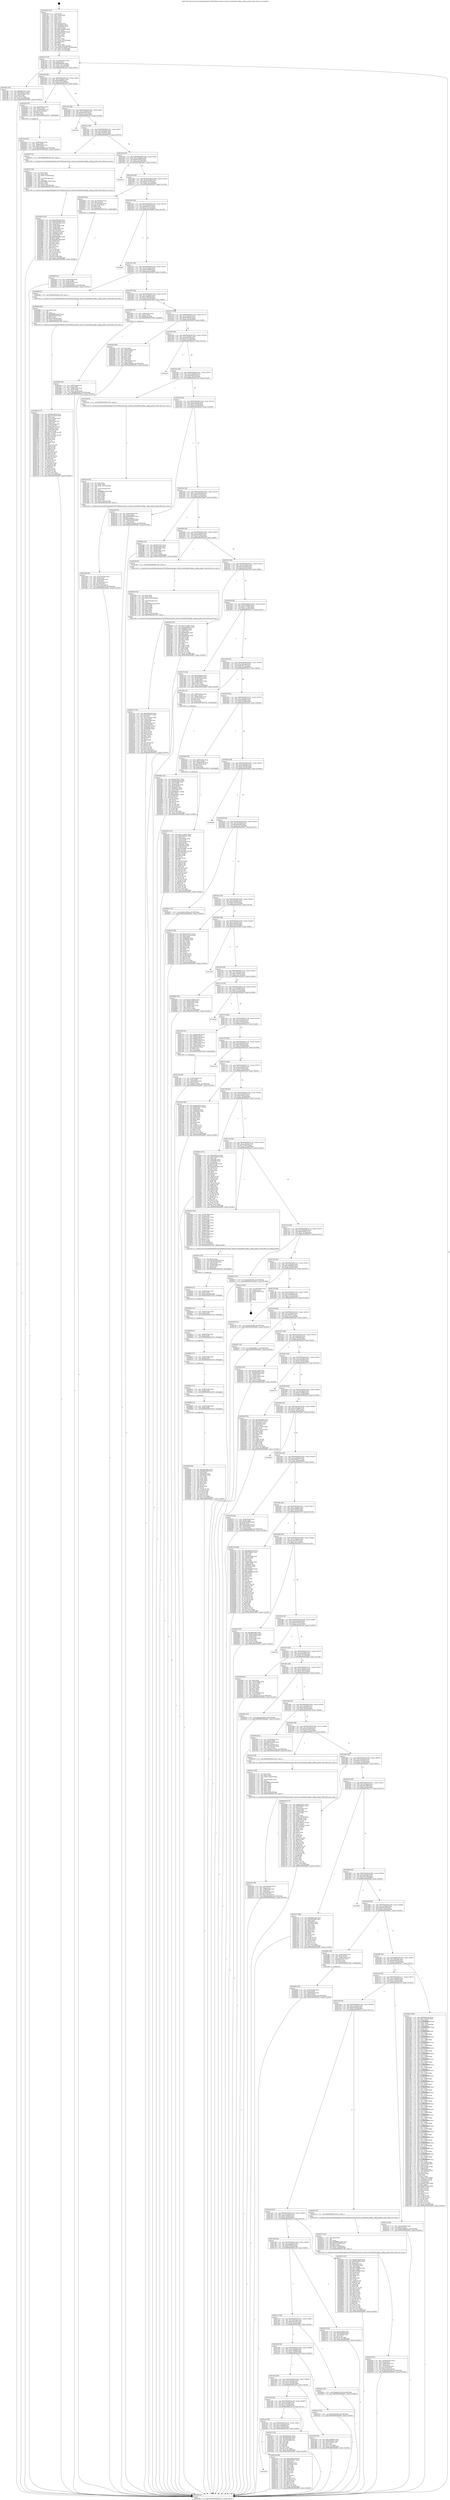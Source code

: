 digraph "0x401400" {
  label = "0x401400 (/mnt/c/Users/mathe/Desktop/tcc/POCII/binaries/extr_darwin-xnubsdnetif_pflog.c_pflog_packet_Final-ollvm.out::main(0))"
  labelloc = "t"
  node[shape=record]

  Entry [label="",width=0.3,height=0.3,shape=circle,fillcolor=black,style=filled]
  "0x401474" [label="{
     0x401474 [32]\l
     | [instrs]\l
     &nbsp;&nbsp;0x401474 \<+6\>: mov -0x108(%rbp),%eax\l
     &nbsp;&nbsp;0x40147a \<+2\>: mov %eax,%ecx\l
     &nbsp;&nbsp;0x40147c \<+6\>: sub $0x860d2845,%ecx\l
     &nbsp;&nbsp;0x401482 \<+6\>: mov %eax,-0x11c(%rbp)\l
     &nbsp;&nbsp;0x401488 \<+6\>: mov %ecx,-0x120(%rbp)\l
     &nbsp;&nbsp;0x40148e \<+6\>: je 0000000000401dec \<main+0x9ec\>\l
  }"]
  "0x401dec" [label="{
     0x401dec [30]\l
     | [instrs]\l
     &nbsp;&nbsp;0x401dec \<+5\>: mov $0x98de7e11,%eax\l
     &nbsp;&nbsp;0x401df1 \<+5\>: mov $0xf7404c3e,%ecx\l
     &nbsp;&nbsp;0x401df6 \<+3\>: mov -0x30(%rbp),%edx\l
     &nbsp;&nbsp;0x401df9 \<+3\>: cmp $0x0,%edx\l
     &nbsp;&nbsp;0x401dfc \<+3\>: cmove %ecx,%eax\l
     &nbsp;&nbsp;0x401dff \<+6\>: mov %eax,-0x108(%rbp)\l
     &nbsp;&nbsp;0x401e05 \<+5\>: jmp 0000000000402f63 \<main+0x1b63\>\l
  }"]
  "0x401494" [label="{
     0x401494 [28]\l
     | [instrs]\l
     &nbsp;&nbsp;0x401494 \<+5\>: jmp 0000000000401499 \<main+0x99\>\l
     &nbsp;&nbsp;0x401499 \<+6\>: mov -0x11c(%rbp),%eax\l
     &nbsp;&nbsp;0x40149f \<+5\>: sub $0x8c09f2f6,%eax\l
     &nbsp;&nbsp;0x4014a4 \<+6\>: mov %eax,-0x124(%rbp)\l
     &nbsp;&nbsp;0x4014aa \<+6\>: je 00000000004022a6 \<main+0xea6\>\l
  }"]
  Exit [label="",width=0.3,height=0.3,shape=circle,fillcolor=black,style=filled,peripheries=2]
  "0x4022a6" [label="{
     0x4022a6 [35]\l
     | [instrs]\l
     &nbsp;&nbsp;0x4022a6 \<+7\>: mov -0xa0(%rbp),%rax\l
     &nbsp;&nbsp;0x4022ad \<+6\>: movl $0x1,(%rax)\l
     &nbsp;&nbsp;0x4022b3 \<+7\>: mov -0xa0(%rbp),%rax\l
     &nbsp;&nbsp;0x4022ba \<+3\>: movslq (%rax),%rax\l
     &nbsp;&nbsp;0x4022bd \<+4\>: shl $0x2,%rax\l
     &nbsp;&nbsp;0x4022c1 \<+3\>: mov %rax,%rdi\l
     &nbsp;&nbsp;0x4022c4 \<+5\>: call 0000000000401050 \<malloc@plt\>\l
     | [calls]\l
     &nbsp;&nbsp;0x401050 \{1\} (unknown)\l
  }"]
  "0x4014b0" [label="{
     0x4014b0 [28]\l
     | [instrs]\l
     &nbsp;&nbsp;0x4014b0 \<+5\>: jmp 00000000004014b5 \<main+0xb5\>\l
     &nbsp;&nbsp;0x4014b5 \<+6\>: mov -0x11c(%rbp),%eax\l
     &nbsp;&nbsp;0x4014bb \<+5\>: sub $0x8ed70fc7,%eax\l
     &nbsp;&nbsp;0x4014c0 \<+6\>: mov %eax,-0x128(%rbp)\l
     &nbsp;&nbsp;0x4014c6 \<+6\>: je 0000000000402c92 \<main+0x1892\>\l
  }"]
  "0x402b92" [label="{
     0x402b92 [85]\l
     | [instrs]\l
     &nbsp;&nbsp;0x402b92 \<+5\>: mov $0x1f6c64dd,%eax\l
     &nbsp;&nbsp;0x402b97 \<+5\>: mov $0xddbacb4f,%ecx\l
     &nbsp;&nbsp;0x402b9c \<+2\>: xor %edx,%edx\l
     &nbsp;&nbsp;0x402b9e \<+7\>: mov 0x40505c,%esi\l
     &nbsp;&nbsp;0x402ba5 \<+8\>: mov 0x405060,%r8d\l
     &nbsp;&nbsp;0x402bad \<+3\>: sub $0x1,%edx\l
     &nbsp;&nbsp;0x402bb0 \<+2\>: mov %esi,%ebx\l
     &nbsp;&nbsp;0x402bb2 \<+2\>: add %edx,%ebx\l
     &nbsp;&nbsp;0x402bb4 \<+3\>: imul %ebx,%esi\l
     &nbsp;&nbsp;0x402bb7 \<+3\>: and $0x1,%esi\l
     &nbsp;&nbsp;0x402bba \<+3\>: cmp $0x0,%esi\l
     &nbsp;&nbsp;0x402bbd \<+4\>: sete %r14b\l
     &nbsp;&nbsp;0x402bc1 \<+4\>: cmp $0xa,%r8d\l
     &nbsp;&nbsp;0x402bc5 \<+4\>: setl %r15b\l
     &nbsp;&nbsp;0x402bc9 \<+3\>: mov %r14b,%r12b\l
     &nbsp;&nbsp;0x402bcc \<+3\>: and %r15b,%r12b\l
     &nbsp;&nbsp;0x402bcf \<+3\>: xor %r15b,%r14b\l
     &nbsp;&nbsp;0x402bd2 \<+3\>: or %r14b,%r12b\l
     &nbsp;&nbsp;0x402bd5 \<+4\>: test $0x1,%r12b\l
     &nbsp;&nbsp;0x402bd9 \<+3\>: cmovne %ecx,%eax\l
     &nbsp;&nbsp;0x402bdc \<+6\>: mov %eax,-0x108(%rbp)\l
     &nbsp;&nbsp;0x402be2 \<+5\>: jmp 0000000000402f63 \<main+0x1b63\>\l
  }"]
  "0x402c92" [label="{
     0x402c92\l
  }", style=dashed]
  "0x4014cc" [label="{
     0x4014cc [28]\l
     | [instrs]\l
     &nbsp;&nbsp;0x4014cc \<+5\>: jmp 00000000004014d1 \<main+0xd1\>\l
     &nbsp;&nbsp;0x4014d1 \<+6\>: mov -0x11c(%rbp),%eax\l
     &nbsp;&nbsp;0x4014d7 \<+5\>: sub $0x9143d834,%eax\l
     &nbsp;&nbsp;0x4014dc \<+6\>: mov %eax,-0x12c(%rbp)\l
     &nbsp;&nbsp;0x4014e2 \<+6\>: je 0000000000402975 \<main+0x1575\>\l
  }"]
  "0x402b86" [label="{
     0x402b86 [12]\l
     | [instrs]\l
     &nbsp;&nbsp;0x402b86 \<+4\>: mov -0x50(%rbp),%rdi\l
     &nbsp;&nbsp;0x402b8a \<+3\>: mov (%rdi),%rdi\l
     &nbsp;&nbsp;0x402b8d \<+5\>: call 0000000000401030 \<free@plt\>\l
     | [calls]\l
     &nbsp;&nbsp;0x401030 \{1\} (unknown)\l
  }"]
  "0x402975" [label="{
     0x402975 [5]\l
     | [instrs]\l
     &nbsp;&nbsp;0x402975 \<+5\>: call 0000000000401160 \<next_i\>\l
     | [calls]\l
     &nbsp;&nbsp;0x401160 \{1\} (/mnt/c/Users/mathe/Desktop/tcc/POCII/binaries/extr_darwin-xnubsdnetif_pflog.c_pflog_packet_Final-ollvm.out::next_i)\l
  }"]
  "0x4014e8" [label="{
     0x4014e8 [28]\l
     | [instrs]\l
     &nbsp;&nbsp;0x4014e8 \<+5\>: jmp 00000000004014ed \<main+0xed\>\l
     &nbsp;&nbsp;0x4014ed \<+6\>: mov -0x11c(%rbp),%eax\l
     &nbsp;&nbsp;0x4014f3 \<+5\>: sub $0x96a1867d,%eax\l
     &nbsp;&nbsp;0x4014f8 \<+6\>: mov %eax,-0x130(%rbp)\l
     &nbsp;&nbsp;0x4014fe \<+6\>: je 0000000000402da5 \<main+0x19a5\>\l
  }"]
  "0x402b7a" [label="{
     0x402b7a [12]\l
     | [instrs]\l
     &nbsp;&nbsp;0x402b7a \<+4\>: mov -0x68(%rbp),%rdi\l
     &nbsp;&nbsp;0x402b7e \<+3\>: mov (%rdi),%rdi\l
     &nbsp;&nbsp;0x402b81 \<+5\>: call 0000000000401030 \<free@plt\>\l
     | [calls]\l
     &nbsp;&nbsp;0x401030 \{1\} (unknown)\l
  }"]
  "0x402da5" [label="{
     0x402da5\l
  }", style=dashed]
  "0x401504" [label="{
     0x401504 [28]\l
     | [instrs]\l
     &nbsp;&nbsp;0x401504 \<+5\>: jmp 0000000000401509 \<main+0x109\>\l
     &nbsp;&nbsp;0x401509 \<+6\>: mov -0x11c(%rbp),%eax\l
     &nbsp;&nbsp;0x40150f \<+5\>: sub $0x98a7ecf3,%eax\l
     &nbsp;&nbsp;0x401514 \<+6\>: mov %eax,-0x134(%rbp)\l
     &nbsp;&nbsp;0x40151a \<+6\>: je 0000000000402592 \<main+0x1192\>\l
  }"]
  "0x402b6e" [label="{
     0x402b6e [12]\l
     | [instrs]\l
     &nbsp;&nbsp;0x402b6e \<+4\>: mov -0x80(%rbp),%rdi\l
     &nbsp;&nbsp;0x402b72 \<+3\>: mov (%rdi),%rdi\l
     &nbsp;&nbsp;0x402b75 \<+5\>: call 0000000000401030 \<free@plt\>\l
     | [calls]\l
     &nbsp;&nbsp;0x401030 \{1\} (unknown)\l
  }"]
  "0x402592" [label="{
     0x402592 [29]\l
     | [instrs]\l
     &nbsp;&nbsp;0x402592 \<+4\>: mov -0x70(%rbp),%rax\l
     &nbsp;&nbsp;0x402596 \<+6\>: movl $0x1,(%rax)\l
     &nbsp;&nbsp;0x40259c \<+4\>: mov -0x70(%rbp),%rax\l
     &nbsp;&nbsp;0x4025a0 \<+3\>: movslq (%rax),%rax\l
     &nbsp;&nbsp;0x4025a3 \<+4\>: shl $0x2,%rax\l
     &nbsp;&nbsp;0x4025a7 \<+3\>: mov %rax,%rdi\l
     &nbsp;&nbsp;0x4025aa \<+5\>: call 0000000000401050 \<malloc@plt\>\l
     | [calls]\l
     &nbsp;&nbsp;0x401050 \{1\} (unknown)\l
  }"]
  "0x401520" [label="{
     0x401520 [28]\l
     | [instrs]\l
     &nbsp;&nbsp;0x401520 \<+5\>: jmp 0000000000401525 \<main+0x125\>\l
     &nbsp;&nbsp;0x401525 \<+6\>: mov -0x11c(%rbp),%eax\l
     &nbsp;&nbsp;0x40152b \<+5\>: sub $0x98de7e11,%eax\l
     &nbsp;&nbsp;0x401530 \<+6\>: mov %eax,-0x138(%rbp)\l
     &nbsp;&nbsp;0x401536 \<+6\>: je 0000000000402bf6 \<main+0x17f6\>\l
  }"]
  "0x402b5f" [label="{
     0x402b5f [15]\l
     | [instrs]\l
     &nbsp;&nbsp;0x402b5f \<+7\>: mov -0x98(%rbp),%rdi\l
     &nbsp;&nbsp;0x402b66 \<+3\>: mov (%rdi),%rdi\l
     &nbsp;&nbsp;0x402b69 \<+5\>: call 0000000000401030 \<free@plt\>\l
     | [calls]\l
     &nbsp;&nbsp;0x401030 \{1\} (unknown)\l
  }"]
  "0x402bf6" [label="{
     0x402bf6\l
  }", style=dashed]
  "0x40153c" [label="{
     0x40153c [28]\l
     | [instrs]\l
     &nbsp;&nbsp;0x40153c \<+5\>: jmp 0000000000401541 \<main+0x141\>\l
     &nbsp;&nbsp;0x401541 \<+6\>: mov -0x11c(%rbp),%eax\l
     &nbsp;&nbsp;0x401547 \<+5\>: sub $0x9d125f8d,%eax\l
     &nbsp;&nbsp;0x40154c \<+6\>: mov %eax,-0x13c(%rbp)\l
     &nbsp;&nbsp;0x401552 \<+6\>: je 0000000000402686 \<main+0x1286\>\l
  }"]
  "0x402b50" [label="{
     0x402b50 [15]\l
     | [instrs]\l
     &nbsp;&nbsp;0x402b50 \<+7\>: mov -0xb0(%rbp),%rdi\l
     &nbsp;&nbsp;0x402b57 \<+3\>: mov (%rdi),%rdi\l
     &nbsp;&nbsp;0x402b5a \<+5\>: call 0000000000401030 \<free@plt\>\l
     | [calls]\l
     &nbsp;&nbsp;0x401030 \{1\} (unknown)\l
  }"]
  "0x402686" [label="{
     0x402686 [5]\l
     | [instrs]\l
     &nbsp;&nbsp;0x402686 \<+5\>: call 0000000000401160 \<next_i\>\l
     | [calls]\l
     &nbsp;&nbsp;0x401160 \{1\} (/mnt/c/Users/mathe/Desktop/tcc/POCII/binaries/extr_darwin-xnubsdnetif_pflog.c_pflog_packet_Final-ollvm.out::next_i)\l
  }"]
  "0x401558" [label="{
     0x401558 [28]\l
     | [instrs]\l
     &nbsp;&nbsp;0x401558 \<+5\>: jmp 000000000040155d \<main+0x15d\>\l
     &nbsp;&nbsp;0x40155d \<+6\>: mov -0x11c(%rbp),%eax\l
     &nbsp;&nbsp;0x401563 \<+5\>: sub $0xa1d88a46,%eax\l
     &nbsp;&nbsp;0x401568 \<+6\>: mov %eax,-0x140(%rbp)\l
     &nbsp;&nbsp;0x40156e \<+6\>: je 0000000000401db5 \<main+0x9b5\>\l
  }"]
  "0x402b3b" [label="{
     0x402b3b [21]\l
     | [instrs]\l
     &nbsp;&nbsp;0x402b3b \<+7\>: mov -0xc8(%rbp),%rdi\l
     &nbsp;&nbsp;0x402b42 \<+3\>: mov (%rdi),%rdi\l
     &nbsp;&nbsp;0x402b45 \<+6\>: mov %eax,-0x238(%rbp)\l
     &nbsp;&nbsp;0x402b4b \<+5\>: call 0000000000401030 \<free@plt\>\l
     | [calls]\l
     &nbsp;&nbsp;0x401030 \{1\} (unknown)\l
  }"]
  "0x401db5" [label="{
     0x401db5 [19]\l
     | [instrs]\l
     &nbsp;&nbsp;0x401db5 \<+7\>: mov -0xf8(%rbp),%rax\l
     &nbsp;&nbsp;0x401dbc \<+3\>: mov (%rax),%rax\l
     &nbsp;&nbsp;0x401dbf \<+4\>: mov 0x8(%rax),%rdi\l
     &nbsp;&nbsp;0x401dc3 \<+5\>: call 0000000000401060 \<atoi@plt\>\l
     | [calls]\l
     &nbsp;&nbsp;0x401060 \{1\} (unknown)\l
  }"]
  "0x401574" [label="{
     0x401574 [28]\l
     | [instrs]\l
     &nbsp;&nbsp;0x401574 \<+5\>: jmp 0000000000401579 \<main+0x179\>\l
     &nbsp;&nbsp;0x401579 \<+6\>: mov -0x11c(%rbp),%eax\l
     &nbsp;&nbsp;0x40157f \<+5\>: sub $0xa6a4bb34,%eax\l
     &nbsp;&nbsp;0x401584 \<+6\>: mov %eax,-0x144(%rbp)\l
     &nbsp;&nbsp;0x40158a \<+6\>: je 0000000000402382 \<main+0xf82\>\l
  }"]
  "0x402b1a" [label="{
     0x402b1a [33]\l
     | [instrs]\l
     &nbsp;&nbsp;0x402b1a \<+4\>: add $0x20,%rsp\l
     &nbsp;&nbsp;0x402b1e \<+10\>: movabs $0x4030b6,%rdi\l
     &nbsp;&nbsp;0x402b28 \<+4\>: mov -0x40(%rbp),%rsi\l
     &nbsp;&nbsp;0x402b2c \<+2\>: mov %eax,(%rsi)\l
     &nbsp;&nbsp;0x402b2e \<+4\>: mov -0x40(%rbp),%rsi\l
     &nbsp;&nbsp;0x402b32 \<+2\>: mov (%rsi),%esi\l
     &nbsp;&nbsp;0x402b34 \<+2\>: mov $0x0,%al\l
     &nbsp;&nbsp;0x402b36 \<+5\>: call 0000000000401040 \<printf@plt\>\l
     | [calls]\l
     &nbsp;&nbsp;0x401040 \{1\} (unknown)\l
  }"]
  "0x402382" [label="{
     0x402382 [48]\l
     | [instrs]\l
     &nbsp;&nbsp;0x402382 \<+2\>: xor %eax,%eax\l
     &nbsp;&nbsp;0x402384 \<+7\>: mov -0x90(%rbp),%rcx\l
     &nbsp;&nbsp;0x40238b \<+2\>: mov (%rcx),%edx\l
     &nbsp;&nbsp;0x40238d \<+2\>: mov %eax,%esi\l
     &nbsp;&nbsp;0x40238f \<+2\>: sub %edx,%esi\l
     &nbsp;&nbsp;0x402391 \<+2\>: mov %eax,%edx\l
     &nbsp;&nbsp;0x402393 \<+3\>: sub $0x1,%edx\l
     &nbsp;&nbsp;0x402396 \<+2\>: add %edx,%esi\l
     &nbsp;&nbsp;0x402398 \<+2\>: sub %esi,%eax\l
     &nbsp;&nbsp;0x40239a \<+7\>: mov -0x90(%rbp),%rcx\l
     &nbsp;&nbsp;0x4023a1 \<+2\>: mov %eax,(%rcx)\l
     &nbsp;&nbsp;0x4023a3 \<+10\>: movl $0x155f69eb,-0x108(%rbp)\l
     &nbsp;&nbsp;0x4023ad \<+5\>: jmp 0000000000402f63 \<main+0x1b63\>\l
  }"]
  "0x401590" [label="{
     0x401590 [28]\l
     | [instrs]\l
     &nbsp;&nbsp;0x401590 \<+5\>: jmp 0000000000401595 \<main+0x195\>\l
     &nbsp;&nbsp;0x401595 \<+6\>: mov -0x11c(%rbp),%eax\l
     &nbsp;&nbsp;0x40159b \<+5\>: sub $0xa94f71be,%eax\l
     &nbsp;&nbsp;0x4015a0 \<+6\>: mov %eax,-0x148(%rbp)\l
     &nbsp;&nbsp;0x4015a6 \<+6\>: je 0000000000402e25 \<main+0x1a25\>\l
  }"]
  "0x4029a6" [label="{
     0x4029a6 [122]\l
     | [instrs]\l
     &nbsp;&nbsp;0x4029a6 \<+5\>: mov $0xa94f71be,%ecx\l
     &nbsp;&nbsp;0x4029ab \<+5\>: mov $0x6a198df9,%edx\l
     &nbsp;&nbsp;0x4029b0 \<+6\>: mov -0x234(%rbp),%esi\l
     &nbsp;&nbsp;0x4029b6 \<+3\>: imul %eax,%esi\l
     &nbsp;&nbsp;0x4029b9 \<+4\>: mov -0x50(%rbp),%rdi\l
     &nbsp;&nbsp;0x4029bd \<+3\>: mov (%rdi),%rdi\l
     &nbsp;&nbsp;0x4029c0 \<+4\>: mov -0x48(%rbp),%r8\l
     &nbsp;&nbsp;0x4029c4 \<+3\>: movslq (%r8),%r8\l
     &nbsp;&nbsp;0x4029c7 \<+4\>: mov %esi,(%rdi,%r8,4)\l
     &nbsp;&nbsp;0x4029cb \<+7\>: mov 0x40505c,%eax\l
     &nbsp;&nbsp;0x4029d2 \<+7\>: mov 0x405060,%esi\l
     &nbsp;&nbsp;0x4029d9 \<+3\>: mov %eax,%r9d\l
     &nbsp;&nbsp;0x4029dc \<+7\>: add $0xeddb396b,%r9d\l
     &nbsp;&nbsp;0x4029e3 \<+4\>: sub $0x1,%r9d\l
     &nbsp;&nbsp;0x4029e7 \<+7\>: sub $0xeddb396b,%r9d\l
     &nbsp;&nbsp;0x4029ee \<+4\>: imul %r9d,%eax\l
     &nbsp;&nbsp;0x4029f2 \<+3\>: and $0x1,%eax\l
     &nbsp;&nbsp;0x4029f5 \<+3\>: cmp $0x0,%eax\l
     &nbsp;&nbsp;0x4029f8 \<+4\>: sete %r10b\l
     &nbsp;&nbsp;0x4029fc \<+3\>: cmp $0xa,%esi\l
     &nbsp;&nbsp;0x4029ff \<+4\>: setl %r11b\l
     &nbsp;&nbsp;0x402a03 \<+3\>: mov %r10b,%bl\l
     &nbsp;&nbsp;0x402a06 \<+3\>: and %r11b,%bl\l
     &nbsp;&nbsp;0x402a09 \<+3\>: xor %r11b,%r10b\l
     &nbsp;&nbsp;0x402a0c \<+3\>: or %r10b,%bl\l
     &nbsp;&nbsp;0x402a0f \<+3\>: test $0x1,%bl\l
     &nbsp;&nbsp;0x402a12 \<+3\>: cmovne %edx,%ecx\l
     &nbsp;&nbsp;0x402a15 \<+6\>: mov %ecx,-0x108(%rbp)\l
     &nbsp;&nbsp;0x402a1b \<+5\>: jmp 0000000000402f63 \<main+0x1b63\>\l
  }"]
  "0x402e25" [label="{
     0x402e25\l
  }", style=dashed]
  "0x4015ac" [label="{
     0x4015ac [28]\l
     | [instrs]\l
     &nbsp;&nbsp;0x4015ac \<+5\>: jmp 00000000004015b1 \<main+0x1b1\>\l
     &nbsp;&nbsp;0x4015b1 \<+6\>: mov -0x11c(%rbp),%eax\l
     &nbsp;&nbsp;0x4015b7 \<+5\>: sub $0xababd91f,%eax\l
     &nbsp;&nbsp;0x4015bc \<+6\>: mov %eax,-0x14c(%rbp)\l
     &nbsp;&nbsp;0x4015c2 \<+6\>: je 0000000000401ea4 \<main+0xaa4\>\l
  }"]
  "0x40297a" [label="{
     0x40297a [44]\l
     | [instrs]\l
     &nbsp;&nbsp;0x40297a \<+2\>: xor %ecx,%ecx\l
     &nbsp;&nbsp;0x40297c \<+5\>: mov $0x2,%edx\l
     &nbsp;&nbsp;0x402981 \<+6\>: mov %edx,-0x230(%rbp)\l
     &nbsp;&nbsp;0x402987 \<+1\>: cltd\l
     &nbsp;&nbsp;0x402988 \<+6\>: mov -0x230(%rbp),%esi\l
     &nbsp;&nbsp;0x40298e \<+2\>: idiv %esi\l
     &nbsp;&nbsp;0x402990 \<+6\>: imul $0xfffffffe,%edx,%edx\l
     &nbsp;&nbsp;0x402996 \<+3\>: sub $0x1,%ecx\l
     &nbsp;&nbsp;0x402999 \<+2\>: sub %ecx,%edx\l
     &nbsp;&nbsp;0x40299b \<+6\>: mov %edx,-0x234(%rbp)\l
     &nbsp;&nbsp;0x4029a1 \<+5\>: call 0000000000401160 \<next_i\>\l
     | [calls]\l
     &nbsp;&nbsp;0x401160 \{1\} (/mnt/c/Users/mathe/Desktop/tcc/POCII/binaries/extr_darwin-xnubsdnetif_pflog.c_pflog_packet_Final-ollvm.out::next_i)\l
  }"]
  "0x401ea4" [label="{
     0x401ea4 [5]\l
     | [instrs]\l
     &nbsp;&nbsp;0x401ea4 \<+5\>: call 0000000000401160 \<next_i\>\l
     | [calls]\l
     &nbsp;&nbsp;0x401160 \{1\} (/mnt/c/Users/mathe/Desktop/tcc/POCII/binaries/extr_darwin-xnubsdnetif_pflog.c_pflog_packet_Final-ollvm.out::next_i)\l
  }"]
  "0x4015c8" [label="{
     0x4015c8 [28]\l
     | [instrs]\l
     &nbsp;&nbsp;0x4015c8 \<+5\>: jmp 00000000004015cd \<main+0x1cd\>\l
     &nbsp;&nbsp;0x4015cd \<+6\>: mov -0x11c(%rbp),%eax\l
     &nbsp;&nbsp;0x4015d3 \<+5\>: sub $0xb5191f4d,%eax\l
     &nbsp;&nbsp;0x4015d8 \<+6\>: mov %eax,-0x150(%rbp)\l
     &nbsp;&nbsp;0x4015de \<+6\>: je 0000000000402a2f \<main+0x162f\>\l
  }"]
  "0x40289e" [label="{
     0x40289e [32]\l
     | [instrs]\l
     &nbsp;&nbsp;0x40289e \<+4\>: mov -0x50(%rbp),%rdi\l
     &nbsp;&nbsp;0x4028a2 \<+3\>: mov %rax,(%rdi)\l
     &nbsp;&nbsp;0x4028a5 \<+4\>: mov -0x48(%rbp),%rax\l
     &nbsp;&nbsp;0x4028a9 \<+6\>: movl $0x0,(%rax)\l
     &nbsp;&nbsp;0x4028af \<+10\>: movl $0xe370a42a,-0x108(%rbp)\l
     &nbsp;&nbsp;0x4028b9 \<+5\>: jmp 0000000000402f63 \<main+0x1b63\>\l
  }"]
  "0x402a2f" [label="{
     0x402a2f [42]\l
     | [instrs]\l
     &nbsp;&nbsp;0x402a2f \<+4\>: mov -0x48(%rbp),%rax\l
     &nbsp;&nbsp;0x402a33 \<+2\>: mov (%rax),%ecx\l
     &nbsp;&nbsp;0x402a35 \<+6\>: add $0x633960d9,%ecx\l
     &nbsp;&nbsp;0x402a3b \<+3\>: add $0x1,%ecx\l
     &nbsp;&nbsp;0x402a3e \<+6\>: sub $0x633960d9,%ecx\l
     &nbsp;&nbsp;0x402a44 \<+4\>: mov -0x48(%rbp),%rax\l
     &nbsp;&nbsp;0x402a48 \<+2\>: mov %ecx,(%rax)\l
     &nbsp;&nbsp;0x402a4a \<+10\>: movl $0xe370a42a,-0x108(%rbp)\l
     &nbsp;&nbsp;0x402a54 \<+5\>: jmp 0000000000402f63 \<main+0x1b63\>\l
  }"]
  "0x4015e4" [label="{
     0x4015e4 [28]\l
     | [instrs]\l
     &nbsp;&nbsp;0x4015e4 \<+5\>: jmp 00000000004015e9 \<main+0x1e9\>\l
     &nbsp;&nbsp;0x4015e9 \<+6\>: mov -0x11c(%rbp),%eax\l
     &nbsp;&nbsp;0x4015ef \<+5\>: sub $0xb9313ccf,%eax\l
     &nbsp;&nbsp;0x4015f4 \<+6\>: mov %eax,-0x154(%rbp)\l
     &nbsp;&nbsp;0x4015fa \<+6\>: je 00000000004024eb \<main+0x10eb\>\l
  }"]
  "0x4026b3" [label="{
     0x4026b3 [177]\l
     | [instrs]\l
     &nbsp;&nbsp;0x4026b3 \<+5\>: mov $0x96a1867d,%ecx\l
     &nbsp;&nbsp;0x4026b8 \<+5\>: mov $0x14755039,%edx\l
     &nbsp;&nbsp;0x4026bd \<+3\>: mov $0x1,%sil\l
     &nbsp;&nbsp;0x4026c0 \<+6\>: mov -0x22c(%rbp),%edi\l
     &nbsp;&nbsp;0x4026c6 \<+3\>: imul %eax,%edi\l
     &nbsp;&nbsp;0x4026c9 \<+4\>: mov -0x68(%rbp),%r8\l
     &nbsp;&nbsp;0x4026cd \<+3\>: mov (%r8),%r8\l
     &nbsp;&nbsp;0x4026d0 \<+4\>: mov -0x60(%rbp),%r9\l
     &nbsp;&nbsp;0x4026d4 \<+3\>: movslq (%r9),%r9\l
     &nbsp;&nbsp;0x4026d7 \<+4\>: mov %edi,(%r8,%r9,4)\l
     &nbsp;&nbsp;0x4026db \<+7\>: mov 0x40505c,%eax\l
     &nbsp;&nbsp;0x4026e2 \<+7\>: mov 0x405060,%edi\l
     &nbsp;&nbsp;0x4026e9 \<+3\>: mov %eax,%r10d\l
     &nbsp;&nbsp;0x4026ec \<+7\>: add $0x7ca15956,%r10d\l
     &nbsp;&nbsp;0x4026f3 \<+4\>: sub $0x1,%r10d\l
     &nbsp;&nbsp;0x4026f7 \<+7\>: sub $0x7ca15956,%r10d\l
     &nbsp;&nbsp;0x4026fe \<+4\>: imul %r10d,%eax\l
     &nbsp;&nbsp;0x402702 \<+3\>: and $0x1,%eax\l
     &nbsp;&nbsp;0x402705 \<+3\>: cmp $0x0,%eax\l
     &nbsp;&nbsp;0x402708 \<+4\>: sete %r11b\l
     &nbsp;&nbsp;0x40270c \<+3\>: cmp $0xa,%edi\l
     &nbsp;&nbsp;0x40270f \<+3\>: setl %bl\l
     &nbsp;&nbsp;0x402712 \<+3\>: mov %r11b,%r14b\l
     &nbsp;&nbsp;0x402715 \<+4\>: xor $0xff,%r14b\l
     &nbsp;&nbsp;0x402719 \<+3\>: mov %bl,%r15b\l
     &nbsp;&nbsp;0x40271c \<+4\>: xor $0xff,%r15b\l
     &nbsp;&nbsp;0x402720 \<+4\>: xor $0x0,%sil\l
     &nbsp;&nbsp;0x402724 \<+3\>: mov %r14b,%r12b\l
     &nbsp;&nbsp;0x402727 \<+4\>: and $0x0,%r12b\l
     &nbsp;&nbsp;0x40272b \<+3\>: and %sil,%r11b\l
     &nbsp;&nbsp;0x40272e \<+3\>: mov %r15b,%r13b\l
     &nbsp;&nbsp;0x402731 \<+4\>: and $0x0,%r13b\l
     &nbsp;&nbsp;0x402735 \<+3\>: and %sil,%bl\l
     &nbsp;&nbsp;0x402738 \<+3\>: or %r11b,%r12b\l
     &nbsp;&nbsp;0x40273b \<+3\>: or %bl,%r13b\l
     &nbsp;&nbsp;0x40273e \<+3\>: xor %r13b,%r12b\l
     &nbsp;&nbsp;0x402741 \<+3\>: or %r15b,%r14b\l
     &nbsp;&nbsp;0x402744 \<+4\>: xor $0xff,%r14b\l
     &nbsp;&nbsp;0x402748 \<+4\>: or $0x0,%sil\l
     &nbsp;&nbsp;0x40274c \<+3\>: and %sil,%r14b\l
     &nbsp;&nbsp;0x40274f \<+3\>: or %r14b,%r12b\l
     &nbsp;&nbsp;0x402752 \<+4\>: test $0x1,%r12b\l
     &nbsp;&nbsp;0x402756 \<+3\>: cmovne %edx,%ecx\l
     &nbsp;&nbsp;0x402759 \<+6\>: mov %ecx,-0x108(%rbp)\l
     &nbsp;&nbsp;0x40275f \<+5\>: jmp 0000000000402f63 \<main+0x1b63\>\l
  }"]
  "0x4024eb" [label="{
     0x4024eb [39]\l
     | [instrs]\l
     &nbsp;&nbsp;0x4024eb \<+5\>: mov $0x98a7ecf3,%eax\l
     &nbsp;&nbsp;0x4024f0 \<+5\>: mov $0x62acc66a,%ecx\l
     &nbsp;&nbsp;0x4024f5 \<+4\>: mov -0x78(%rbp),%rdx\l
     &nbsp;&nbsp;0x4024f9 \<+2\>: mov (%rdx),%esi\l
     &nbsp;&nbsp;0x4024fb \<+7\>: mov -0x88(%rbp),%rdx\l
     &nbsp;&nbsp;0x402502 \<+2\>: cmp (%rdx),%esi\l
     &nbsp;&nbsp;0x402504 \<+3\>: cmovl %ecx,%eax\l
     &nbsp;&nbsp;0x402507 \<+6\>: mov %eax,-0x108(%rbp)\l
     &nbsp;&nbsp;0x40250d \<+5\>: jmp 0000000000402f63 \<main+0x1b63\>\l
  }"]
  "0x401600" [label="{
     0x401600 [28]\l
     | [instrs]\l
     &nbsp;&nbsp;0x401600 \<+5\>: jmp 0000000000401605 \<main+0x205\>\l
     &nbsp;&nbsp;0x401605 \<+6\>: mov -0x11c(%rbp),%eax\l
     &nbsp;&nbsp;0x40160b \<+5\>: sub $0xb947f6a1,%eax\l
     &nbsp;&nbsp;0x401610 \<+6\>: mov %eax,-0x158(%rbp)\l
     &nbsp;&nbsp;0x401616 \<+6\>: je 00000000004021b8 \<main+0xdb8\>\l
  }"]
  "0x40268b" [label="{
     0x40268b [40]\l
     | [instrs]\l
     &nbsp;&nbsp;0x40268b \<+5\>: mov $0x2,%ecx\l
     &nbsp;&nbsp;0x402690 \<+1\>: cltd\l
     &nbsp;&nbsp;0x402691 \<+2\>: idiv %ecx\l
     &nbsp;&nbsp;0x402693 \<+6\>: imul $0xfffffffe,%edx,%ecx\l
     &nbsp;&nbsp;0x402699 \<+6\>: sub $0x4ea44405,%ecx\l
     &nbsp;&nbsp;0x40269f \<+3\>: add $0x1,%ecx\l
     &nbsp;&nbsp;0x4026a2 \<+6\>: add $0x4ea44405,%ecx\l
     &nbsp;&nbsp;0x4026a8 \<+6\>: mov %ecx,-0x22c(%rbp)\l
     &nbsp;&nbsp;0x4026ae \<+5\>: call 0000000000401160 \<next_i\>\l
     | [calls]\l
     &nbsp;&nbsp;0x401160 \{1\} (/mnt/c/Users/mathe/Desktop/tcc/POCII/binaries/extr_darwin-xnubsdnetif_pflog.c_pflog_packet_Final-ollvm.out::next_i)\l
  }"]
  "0x4021b8" [label="{
     0x4021b8 [5]\l
     | [instrs]\l
     &nbsp;&nbsp;0x4021b8 \<+5\>: call 0000000000401160 \<next_i\>\l
     | [calls]\l
     &nbsp;&nbsp;0x401160 \{1\} (/mnt/c/Users/mathe/Desktop/tcc/POCII/binaries/extr_darwin-xnubsdnetif_pflog.c_pflog_packet_Final-ollvm.out::next_i)\l
  }"]
  "0x40161c" [label="{
     0x40161c [28]\l
     | [instrs]\l
     &nbsp;&nbsp;0x40161c \<+5\>: jmp 0000000000401621 \<main+0x221\>\l
     &nbsp;&nbsp;0x401621 \<+6\>: mov -0x11c(%rbp),%eax\l
     &nbsp;&nbsp;0x401627 \<+5\>: sub $0xc82ceabb,%eax\l
     &nbsp;&nbsp;0x40162c \<+6\>: mov %eax,-0x15c(%rbp)\l
     &nbsp;&nbsp;0x401632 \<+6\>: je 00000000004023b2 \<main+0xfb2\>\l
  }"]
  "0x4025af" [label="{
     0x4025af [32]\l
     | [instrs]\l
     &nbsp;&nbsp;0x4025af \<+4\>: mov -0x68(%rbp),%rdi\l
     &nbsp;&nbsp;0x4025b3 \<+3\>: mov %rax,(%rdi)\l
     &nbsp;&nbsp;0x4025b6 \<+4\>: mov -0x60(%rbp),%rax\l
     &nbsp;&nbsp;0x4025ba \<+6\>: movl $0x0,(%rax)\l
     &nbsp;&nbsp;0x4025c0 \<+10\>: movl $0x3f3e7857,-0x108(%rbp)\l
     &nbsp;&nbsp;0x4025ca \<+5\>: jmp 0000000000402f63 \<main+0x1b63\>\l
  }"]
  "0x4023b2" [label="{
     0x4023b2 [91]\l
     | [instrs]\l
     &nbsp;&nbsp;0x4023b2 \<+5\>: mov $0x311c4887,%eax\l
     &nbsp;&nbsp;0x4023b7 \<+5\>: mov $0xda83868c,%ecx\l
     &nbsp;&nbsp;0x4023bc \<+7\>: mov 0x40505c,%edx\l
     &nbsp;&nbsp;0x4023c3 \<+7\>: mov 0x405060,%esi\l
     &nbsp;&nbsp;0x4023ca \<+2\>: mov %edx,%edi\l
     &nbsp;&nbsp;0x4023cc \<+6\>: sub $0xfef5e38a,%edi\l
     &nbsp;&nbsp;0x4023d2 \<+3\>: sub $0x1,%edi\l
     &nbsp;&nbsp;0x4023d5 \<+6\>: add $0xfef5e38a,%edi\l
     &nbsp;&nbsp;0x4023db \<+3\>: imul %edi,%edx\l
     &nbsp;&nbsp;0x4023de \<+3\>: and $0x1,%edx\l
     &nbsp;&nbsp;0x4023e1 \<+3\>: cmp $0x0,%edx\l
     &nbsp;&nbsp;0x4023e4 \<+4\>: sete %r8b\l
     &nbsp;&nbsp;0x4023e8 \<+3\>: cmp $0xa,%esi\l
     &nbsp;&nbsp;0x4023eb \<+4\>: setl %r9b\l
     &nbsp;&nbsp;0x4023ef \<+3\>: mov %r8b,%r10b\l
     &nbsp;&nbsp;0x4023f2 \<+3\>: and %r9b,%r10b\l
     &nbsp;&nbsp;0x4023f5 \<+3\>: xor %r9b,%r8b\l
     &nbsp;&nbsp;0x4023f8 \<+3\>: or %r8b,%r10b\l
     &nbsp;&nbsp;0x4023fb \<+4\>: test $0x1,%r10b\l
     &nbsp;&nbsp;0x4023ff \<+3\>: cmovne %ecx,%eax\l
     &nbsp;&nbsp;0x402402 \<+6\>: mov %eax,-0x108(%rbp)\l
     &nbsp;&nbsp;0x402408 \<+5\>: jmp 0000000000402f63 \<main+0x1b63\>\l
  }"]
  "0x401638" [label="{
     0x401638 [28]\l
     | [instrs]\l
     &nbsp;&nbsp;0x401638 \<+5\>: jmp 000000000040163d \<main+0x23d\>\l
     &nbsp;&nbsp;0x40163d \<+6\>: mov -0x11c(%rbp),%eax\l
     &nbsp;&nbsp;0x401643 \<+5\>: sub $0xd11178d1,%eax\l
     &nbsp;&nbsp;0x401648 \<+6\>: mov %eax,-0x160(%rbp)\l
     &nbsp;&nbsp;0x40164e \<+6\>: je 0000000000401e7a \<main+0xa7a\>\l
  }"]
  "0x40253f" [label="{
     0x40253f [41]\l
     | [instrs]\l
     &nbsp;&nbsp;0x40253f \<+6\>: mov -0x228(%rbp),%ecx\l
     &nbsp;&nbsp;0x402545 \<+3\>: imul %eax,%ecx\l
     &nbsp;&nbsp;0x402548 \<+4\>: mov -0x80(%rbp),%rsi\l
     &nbsp;&nbsp;0x40254c \<+3\>: mov (%rsi),%rsi\l
     &nbsp;&nbsp;0x40254f \<+4\>: mov -0x78(%rbp),%rdi\l
     &nbsp;&nbsp;0x402553 \<+3\>: movslq (%rdi),%rdi\l
     &nbsp;&nbsp;0x402556 \<+3\>: mov %ecx,(%rsi,%rdi,4)\l
     &nbsp;&nbsp;0x402559 \<+10\>: movl $0x43f7d308,-0x108(%rbp)\l
     &nbsp;&nbsp;0x402563 \<+5\>: jmp 0000000000402f63 \<main+0x1b63\>\l
  }"]
  "0x401e7a" [label="{
     0x401e7a [42]\l
     | [instrs]\l
     &nbsp;&nbsp;0x401e7a \<+5\>: mov $0x4e40e4b,%eax\l
     &nbsp;&nbsp;0x401e7f \<+5\>: mov $0xababd91f,%ecx\l
     &nbsp;&nbsp;0x401e84 \<+7\>: mov -0xc0(%rbp),%rdx\l
     &nbsp;&nbsp;0x401e8b \<+2\>: mov (%rdx),%esi\l
     &nbsp;&nbsp;0x401e8d \<+7\>: mov -0xd0(%rbp),%rdx\l
     &nbsp;&nbsp;0x401e94 \<+2\>: cmp (%rdx),%esi\l
     &nbsp;&nbsp;0x401e96 \<+3\>: cmovl %ecx,%eax\l
     &nbsp;&nbsp;0x401e99 \<+6\>: mov %eax,-0x108(%rbp)\l
     &nbsp;&nbsp;0x401e9f \<+5\>: jmp 0000000000402f63 \<main+0x1b63\>\l
  }"]
  "0x401654" [label="{
     0x401654 [28]\l
     | [instrs]\l
     &nbsp;&nbsp;0x401654 \<+5\>: jmp 0000000000401659 \<main+0x259\>\l
     &nbsp;&nbsp;0x401659 \<+6\>: mov -0x11c(%rbp),%eax\l
     &nbsp;&nbsp;0x40165f \<+5\>: sub $0xd938e775,%eax\l
     &nbsp;&nbsp;0x401664 \<+6\>: mov %eax,-0x164(%rbp)\l
     &nbsp;&nbsp;0x40166a \<+6\>: je 0000000000401f93 \<main+0xb93\>\l
  }"]
  "0x402517" [label="{
     0x402517 [40]\l
     | [instrs]\l
     &nbsp;&nbsp;0x402517 \<+5\>: mov $0x2,%ecx\l
     &nbsp;&nbsp;0x40251c \<+1\>: cltd\l
     &nbsp;&nbsp;0x40251d \<+2\>: idiv %ecx\l
     &nbsp;&nbsp;0x40251f \<+6\>: imul $0xfffffffe,%edx,%ecx\l
     &nbsp;&nbsp;0x402525 \<+6\>: add $0x4ca74e89,%ecx\l
     &nbsp;&nbsp;0x40252b \<+3\>: add $0x1,%ecx\l
     &nbsp;&nbsp;0x40252e \<+6\>: sub $0x4ca74e89,%ecx\l
     &nbsp;&nbsp;0x402534 \<+6\>: mov %ecx,-0x228(%rbp)\l
     &nbsp;&nbsp;0x40253a \<+5\>: call 0000000000401160 \<next_i\>\l
     | [calls]\l
     &nbsp;&nbsp;0x401160 \{1\} (/mnt/c/Users/mathe/Desktop/tcc/POCII/binaries/extr_darwin-xnubsdnetif_pflog.c_pflog_packet_Final-ollvm.out::next_i)\l
  }"]
  "0x401f93" [label="{
     0x401f93 [35]\l
     | [instrs]\l
     &nbsp;&nbsp;0x401f93 \<+7\>: mov -0xb8(%rbp),%rax\l
     &nbsp;&nbsp;0x401f9a \<+6\>: movl $0x1,(%rax)\l
     &nbsp;&nbsp;0x401fa0 \<+7\>: mov -0xb8(%rbp),%rax\l
     &nbsp;&nbsp;0x401fa7 \<+3\>: movslq (%rax),%rax\l
     &nbsp;&nbsp;0x401faa \<+4\>: shl $0x2,%rax\l
     &nbsp;&nbsp;0x401fae \<+3\>: mov %rax,%rdi\l
     &nbsp;&nbsp;0x401fb1 \<+5\>: call 0000000000401050 \<malloc@plt\>\l
     | [calls]\l
     &nbsp;&nbsp;0x401050 \{1\} (unknown)\l
  }"]
  "0x401670" [label="{
     0x401670 [28]\l
     | [instrs]\l
     &nbsp;&nbsp;0x401670 \<+5\>: jmp 0000000000401675 \<main+0x275\>\l
     &nbsp;&nbsp;0x401675 \<+6\>: mov -0x11c(%rbp),%eax\l
     &nbsp;&nbsp;0x40167b \<+5\>: sub $0xda83868c,%eax\l
     &nbsp;&nbsp;0x401680 \<+6\>: mov %eax,-0x168(%rbp)\l
     &nbsp;&nbsp;0x401686 \<+6\>: je 000000000040240d \<main+0x100d\>\l
  }"]
  "0x402430" [label="{
     0x402430 [172]\l
     | [instrs]\l
     &nbsp;&nbsp;0x402430 \<+5\>: mov $0x311c4887,%ecx\l
     &nbsp;&nbsp;0x402435 \<+5\>: mov $0x6a00c2dc,%edx\l
     &nbsp;&nbsp;0x40243a \<+3\>: mov $0x1,%sil\l
     &nbsp;&nbsp;0x40243d \<+4\>: mov -0x80(%rbp),%rdi\l
     &nbsp;&nbsp;0x402441 \<+3\>: mov %rax,(%rdi)\l
     &nbsp;&nbsp;0x402444 \<+4\>: mov -0x78(%rbp),%rax\l
     &nbsp;&nbsp;0x402448 \<+6\>: movl $0x0,(%rax)\l
     &nbsp;&nbsp;0x40244e \<+8\>: mov 0x40505c,%r8d\l
     &nbsp;&nbsp;0x402456 \<+8\>: mov 0x405060,%r9d\l
     &nbsp;&nbsp;0x40245e \<+3\>: mov %r8d,%r10d\l
     &nbsp;&nbsp;0x402461 \<+7\>: add $0x32636b97,%r10d\l
     &nbsp;&nbsp;0x402468 \<+4\>: sub $0x1,%r10d\l
     &nbsp;&nbsp;0x40246c \<+7\>: sub $0x32636b97,%r10d\l
     &nbsp;&nbsp;0x402473 \<+4\>: imul %r10d,%r8d\l
     &nbsp;&nbsp;0x402477 \<+4\>: and $0x1,%r8d\l
     &nbsp;&nbsp;0x40247b \<+4\>: cmp $0x0,%r8d\l
     &nbsp;&nbsp;0x40247f \<+4\>: sete %r11b\l
     &nbsp;&nbsp;0x402483 \<+4\>: cmp $0xa,%r9d\l
     &nbsp;&nbsp;0x402487 \<+3\>: setl %bl\l
     &nbsp;&nbsp;0x40248a \<+3\>: mov %r11b,%r14b\l
     &nbsp;&nbsp;0x40248d \<+4\>: xor $0xff,%r14b\l
     &nbsp;&nbsp;0x402491 \<+3\>: mov %bl,%r15b\l
     &nbsp;&nbsp;0x402494 \<+4\>: xor $0xff,%r15b\l
     &nbsp;&nbsp;0x402498 \<+4\>: xor $0x0,%sil\l
     &nbsp;&nbsp;0x40249c \<+3\>: mov %r14b,%r12b\l
     &nbsp;&nbsp;0x40249f \<+4\>: and $0x0,%r12b\l
     &nbsp;&nbsp;0x4024a3 \<+3\>: and %sil,%r11b\l
     &nbsp;&nbsp;0x4024a6 \<+3\>: mov %r15b,%r13b\l
     &nbsp;&nbsp;0x4024a9 \<+4\>: and $0x0,%r13b\l
     &nbsp;&nbsp;0x4024ad \<+3\>: and %sil,%bl\l
     &nbsp;&nbsp;0x4024b0 \<+3\>: or %r11b,%r12b\l
     &nbsp;&nbsp;0x4024b3 \<+3\>: or %bl,%r13b\l
     &nbsp;&nbsp;0x4024b6 \<+3\>: xor %r13b,%r12b\l
     &nbsp;&nbsp;0x4024b9 \<+3\>: or %r15b,%r14b\l
     &nbsp;&nbsp;0x4024bc \<+4\>: xor $0xff,%r14b\l
     &nbsp;&nbsp;0x4024c0 \<+4\>: or $0x0,%sil\l
     &nbsp;&nbsp;0x4024c4 \<+3\>: and %sil,%r14b\l
     &nbsp;&nbsp;0x4024c7 \<+3\>: or %r14b,%r12b\l
     &nbsp;&nbsp;0x4024ca \<+4\>: test $0x1,%r12b\l
     &nbsp;&nbsp;0x4024ce \<+3\>: cmovne %edx,%ecx\l
     &nbsp;&nbsp;0x4024d1 \<+6\>: mov %ecx,-0x108(%rbp)\l
     &nbsp;&nbsp;0x4024d7 \<+5\>: jmp 0000000000402f63 \<main+0x1b63\>\l
  }"]
  "0x40240d" [label="{
     0x40240d [35]\l
     | [instrs]\l
     &nbsp;&nbsp;0x40240d \<+7\>: mov -0x88(%rbp),%rax\l
     &nbsp;&nbsp;0x402414 \<+6\>: movl $0x1,(%rax)\l
     &nbsp;&nbsp;0x40241a \<+7\>: mov -0x88(%rbp),%rax\l
     &nbsp;&nbsp;0x402421 \<+3\>: movslq (%rax),%rax\l
     &nbsp;&nbsp;0x402424 \<+4\>: shl $0x2,%rax\l
     &nbsp;&nbsp;0x402428 \<+3\>: mov %rax,%rdi\l
     &nbsp;&nbsp;0x40242b \<+5\>: call 0000000000401050 \<malloc@plt\>\l
     | [calls]\l
     &nbsp;&nbsp;0x401050 \{1\} (unknown)\l
  }"]
  "0x40168c" [label="{
     0x40168c [28]\l
     | [instrs]\l
     &nbsp;&nbsp;0x40168c \<+5\>: jmp 0000000000401691 \<main+0x291\>\l
     &nbsp;&nbsp;0x401691 \<+6\>: mov -0x11c(%rbp),%eax\l
     &nbsp;&nbsp;0x401697 \<+5\>: sub $0xdc99b199,%eax\l
     &nbsp;&nbsp;0x40169c \<+6\>: mov %eax,-0x16c(%rbp)\l
     &nbsp;&nbsp;0x4016a2 \<+6\>: je 0000000000402d06 \<main+0x1906\>\l
  }"]
  "0x402352" [label="{
     0x402352 [48]\l
     | [instrs]\l
     &nbsp;&nbsp;0x402352 \<+6\>: mov -0x224(%rbp),%ecx\l
     &nbsp;&nbsp;0x402358 \<+3\>: imul %eax,%ecx\l
     &nbsp;&nbsp;0x40235b \<+7\>: mov -0x98(%rbp),%r8\l
     &nbsp;&nbsp;0x402362 \<+3\>: mov (%r8),%r8\l
     &nbsp;&nbsp;0x402365 \<+7\>: mov -0x90(%rbp),%r9\l
     &nbsp;&nbsp;0x40236c \<+3\>: movslq (%r9),%r9\l
     &nbsp;&nbsp;0x40236f \<+4\>: mov %ecx,(%r8,%r9,4)\l
     &nbsp;&nbsp;0x402373 \<+10\>: movl $0xa6a4bb34,-0x108(%rbp)\l
     &nbsp;&nbsp;0x40237d \<+5\>: jmp 0000000000402f63 \<main+0x1b63\>\l
  }"]
  "0x402d06" [label="{
     0x402d06\l
  }", style=dashed]
  "0x4016a8" [label="{
     0x4016a8 [28]\l
     | [instrs]\l
     &nbsp;&nbsp;0x4016a8 \<+5\>: jmp 00000000004016ad \<main+0x2ad\>\l
     &nbsp;&nbsp;0x4016ad \<+6\>: mov -0x11c(%rbp),%eax\l
     &nbsp;&nbsp;0x4016b3 \<+5\>: sub $0xddbacb4f,%eax\l
     &nbsp;&nbsp;0x4016b8 \<+6\>: mov %eax,-0x170(%rbp)\l
     &nbsp;&nbsp;0x4016be \<+6\>: je 0000000000402be7 \<main+0x17e7\>\l
  }"]
  "0x40231e" [label="{
     0x40231e [52]\l
     | [instrs]\l
     &nbsp;&nbsp;0x40231e \<+2\>: xor %ecx,%ecx\l
     &nbsp;&nbsp;0x402320 \<+5\>: mov $0x2,%edx\l
     &nbsp;&nbsp;0x402325 \<+6\>: mov %edx,-0x220(%rbp)\l
     &nbsp;&nbsp;0x40232b \<+1\>: cltd\l
     &nbsp;&nbsp;0x40232c \<+6\>: mov -0x220(%rbp),%esi\l
     &nbsp;&nbsp;0x402332 \<+2\>: idiv %esi\l
     &nbsp;&nbsp;0x402334 \<+6\>: imul $0xfffffffe,%edx,%edx\l
     &nbsp;&nbsp;0x40233a \<+2\>: mov %ecx,%edi\l
     &nbsp;&nbsp;0x40233c \<+2\>: sub %edx,%edi\l
     &nbsp;&nbsp;0x40233e \<+2\>: mov %ecx,%edx\l
     &nbsp;&nbsp;0x402340 \<+3\>: sub $0x1,%edx\l
     &nbsp;&nbsp;0x402343 \<+2\>: add %edx,%edi\l
     &nbsp;&nbsp;0x402345 \<+2\>: sub %edi,%ecx\l
     &nbsp;&nbsp;0x402347 \<+6\>: mov %ecx,-0x224(%rbp)\l
     &nbsp;&nbsp;0x40234d \<+5\>: call 0000000000401160 \<next_i\>\l
     | [calls]\l
     &nbsp;&nbsp;0x401160 \{1\} (/mnt/c/Users/mathe/Desktop/tcc/POCII/binaries/extr_darwin-xnubsdnetif_pflog.c_pflog_packet_Final-ollvm.out::next_i)\l
  }"]
  "0x402be7" [label="{
     0x402be7 [15]\l
     | [instrs]\l
     &nbsp;&nbsp;0x402be7 \<+10\>: movl $0x5c1260b2,-0x108(%rbp)\l
     &nbsp;&nbsp;0x402bf1 \<+5\>: jmp 0000000000402f63 \<main+0x1b63\>\l
  }"]
  "0x4016c4" [label="{
     0x4016c4 [28]\l
     | [instrs]\l
     &nbsp;&nbsp;0x4016c4 \<+5\>: jmp 00000000004016c9 \<main+0x2c9\>\l
     &nbsp;&nbsp;0x4016c9 \<+6\>: mov -0x11c(%rbp),%eax\l
     &nbsp;&nbsp;0x4016cf \<+5\>: sub $0xde3e2604,%eax\l
     &nbsp;&nbsp;0x4016d4 \<+6\>: mov %eax,-0x174(%rbp)\l
     &nbsp;&nbsp;0x4016da \<+6\>: je 000000000040203d \<main+0xc3d\>\l
  }"]
  "0x4022c9" [label="{
     0x4022c9 [38]\l
     | [instrs]\l
     &nbsp;&nbsp;0x4022c9 \<+7\>: mov -0x98(%rbp),%rdi\l
     &nbsp;&nbsp;0x4022d0 \<+3\>: mov %rax,(%rdi)\l
     &nbsp;&nbsp;0x4022d3 \<+7\>: mov -0x90(%rbp),%rax\l
     &nbsp;&nbsp;0x4022da \<+6\>: movl $0x0,(%rax)\l
     &nbsp;&nbsp;0x4022e0 \<+10\>: movl $0x155f69eb,-0x108(%rbp)\l
     &nbsp;&nbsp;0x4022ea \<+5\>: jmp 0000000000402f63 \<main+0x1b63\>\l
  }"]
  "0x40203d" [label="{
     0x40203d [86]\l
     | [instrs]\l
     &nbsp;&nbsp;0x40203d \<+5\>: mov $0xea27537c,%eax\l
     &nbsp;&nbsp;0x402042 \<+5\>: mov $0x513832c0,%ecx\l
     &nbsp;&nbsp;0x402047 \<+2\>: xor %edx,%edx\l
     &nbsp;&nbsp;0x402049 \<+7\>: mov 0x40505c,%esi\l
     &nbsp;&nbsp;0x402050 \<+7\>: mov 0x405060,%edi\l
     &nbsp;&nbsp;0x402057 \<+3\>: sub $0x1,%edx\l
     &nbsp;&nbsp;0x40205a \<+3\>: mov %esi,%r8d\l
     &nbsp;&nbsp;0x40205d \<+3\>: add %edx,%r8d\l
     &nbsp;&nbsp;0x402060 \<+4\>: imul %r8d,%esi\l
     &nbsp;&nbsp;0x402064 \<+3\>: and $0x1,%esi\l
     &nbsp;&nbsp;0x402067 \<+3\>: cmp $0x0,%esi\l
     &nbsp;&nbsp;0x40206a \<+4\>: sete %r9b\l
     &nbsp;&nbsp;0x40206e \<+3\>: cmp $0xa,%edi\l
     &nbsp;&nbsp;0x402071 \<+4\>: setl %r10b\l
     &nbsp;&nbsp;0x402075 \<+3\>: mov %r9b,%r11b\l
     &nbsp;&nbsp;0x402078 \<+3\>: and %r10b,%r11b\l
     &nbsp;&nbsp;0x40207b \<+3\>: xor %r10b,%r9b\l
     &nbsp;&nbsp;0x40207e \<+3\>: or %r9b,%r11b\l
     &nbsp;&nbsp;0x402081 \<+4\>: test $0x1,%r11b\l
     &nbsp;&nbsp;0x402085 \<+3\>: cmovne %ecx,%eax\l
     &nbsp;&nbsp;0x402088 \<+6\>: mov %eax,-0x108(%rbp)\l
     &nbsp;&nbsp;0x40208e \<+5\>: jmp 0000000000402f63 \<main+0x1b63\>\l
  }"]
  "0x4016e0" [label="{
     0x4016e0 [28]\l
     | [instrs]\l
     &nbsp;&nbsp;0x4016e0 \<+5\>: jmp 00000000004016e5 \<main+0x2e5\>\l
     &nbsp;&nbsp;0x4016e5 \<+6\>: mov -0x11c(%rbp),%eax\l
     &nbsp;&nbsp;0x4016eb \<+5\>: sub $0xe25e634c,%eax\l
     &nbsp;&nbsp;0x4016f0 \<+6\>: mov %eax,-0x178(%rbp)\l
     &nbsp;&nbsp;0x4016f6 \<+6\>: je 0000000000401d94 \<main+0x994\>\l
  }"]
  "0x4021f1" [label="{
     0x4021f1 [118]\l
     | [instrs]\l
     &nbsp;&nbsp;0x4021f1 \<+5\>: mov $0xdc99b199,%ecx\l
     &nbsp;&nbsp;0x4021f6 \<+5\>: mov $0x14d2cf77,%edx\l
     &nbsp;&nbsp;0x4021fb \<+2\>: xor %esi,%esi\l
     &nbsp;&nbsp;0x4021fd \<+6\>: mov -0x21c(%rbp),%edi\l
     &nbsp;&nbsp;0x402203 \<+3\>: imul %eax,%edi\l
     &nbsp;&nbsp;0x402206 \<+7\>: mov -0xb0(%rbp),%r8\l
     &nbsp;&nbsp;0x40220d \<+3\>: mov (%r8),%r8\l
     &nbsp;&nbsp;0x402210 \<+7\>: mov -0xa8(%rbp),%r9\l
     &nbsp;&nbsp;0x402217 \<+3\>: movslq (%r9),%r9\l
     &nbsp;&nbsp;0x40221a \<+4\>: mov %edi,(%r8,%r9,4)\l
     &nbsp;&nbsp;0x40221e \<+7\>: mov 0x40505c,%eax\l
     &nbsp;&nbsp;0x402225 \<+7\>: mov 0x405060,%edi\l
     &nbsp;&nbsp;0x40222c \<+3\>: sub $0x1,%esi\l
     &nbsp;&nbsp;0x40222f \<+3\>: mov %eax,%r10d\l
     &nbsp;&nbsp;0x402232 \<+3\>: add %esi,%r10d\l
     &nbsp;&nbsp;0x402235 \<+4\>: imul %r10d,%eax\l
     &nbsp;&nbsp;0x402239 \<+3\>: and $0x1,%eax\l
     &nbsp;&nbsp;0x40223c \<+3\>: cmp $0x0,%eax\l
     &nbsp;&nbsp;0x40223f \<+4\>: sete %r11b\l
     &nbsp;&nbsp;0x402243 \<+3\>: cmp $0xa,%edi\l
     &nbsp;&nbsp;0x402246 \<+3\>: setl %bl\l
     &nbsp;&nbsp;0x402249 \<+3\>: mov %r11b,%r14b\l
     &nbsp;&nbsp;0x40224c \<+3\>: and %bl,%r14b\l
     &nbsp;&nbsp;0x40224f \<+3\>: xor %bl,%r11b\l
     &nbsp;&nbsp;0x402252 \<+3\>: or %r11b,%r14b\l
     &nbsp;&nbsp;0x402255 \<+4\>: test $0x1,%r14b\l
     &nbsp;&nbsp;0x402259 \<+3\>: cmovne %edx,%ecx\l
     &nbsp;&nbsp;0x40225c \<+6\>: mov %ecx,-0x108(%rbp)\l
     &nbsp;&nbsp;0x402262 \<+5\>: jmp 0000000000402f63 \<main+0x1b63\>\l
  }"]
  "0x401d94" [label="{
     0x401d94\l
  }", style=dashed]
  "0x4016fc" [label="{
     0x4016fc [28]\l
     | [instrs]\l
     &nbsp;&nbsp;0x4016fc \<+5\>: jmp 0000000000401701 \<main+0x301\>\l
     &nbsp;&nbsp;0x401701 \<+6\>: mov -0x11c(%rbp),%eax\l
     &nbsp;&nbsp;0x401707 \<+5\>: sub $0xe370a42a,%eax\l
     &nbsp;&nbsp;0x40170c \<+6\>: mov %eax,-0x17c(%rbp)\l
     &nbsp;&nbsp;0x401712 \<+6\>: je 00000000004028be \<main+0x14be\>\l
  }"]
  "0x4021bd" [label="{
     0x4021bd [52]\l
     | [instrs]\l
     &nbsp;&nbsp;0x4021bd \<+2\>: xor %ecx,%ecx\l
     &nbsp;&nbsp;0x4021bf \<+5\>: mov $0x2,%edx\l
     &nbsp;&nbsp;0x4021c4 \<+6\>: mov %edx,-0x218(%rbp)\l
     &nbsp;&nbsp;0x4021ca \<+1\>: cltd\l
     &nbsp;&nbsp;0x4021cb \<+6\>: mov -0x218(%rbp),%esi\l
     &nbsp;&nbsp;0x4021d1 \<+2\>: idiv %esi\l
     &nbsp;&nbsp;0x4021d3 \<+6\>: imul $0xfffffffe,%edx,%edx\l
     &nbsp;&nbsp;0x4021d9 \<+2\>: mov %ecx,%edi\l
     &nbsp;&nbsp;0x4021db \<+2\>: sub %edx,%edi\l
     &nbsp;&nbsp;0x4021dd \<+2\>: mov %ecx,%edx\l
     &nbsp;&nbsp;0x4021df \<+3\>: sub $0x1,%edx\l
     &nbsp;&nbsp;0x4021e2 \<+2\>: add %edx,%edi\l
     &nbsp;&nbsp;0x4021e4 \<+2\>: sub %edi,%ecx\l
     &nbsp;&nbsp;0x4021e6 \<+6\>: mov %ecx,-0x21c(%rbp)\l
     &nbsp;&nbsp;0x4021ec \<+5\>: call 0000000000401160 \<next_i\>\l
     | [calls]\l
     &nbsp;&nbsp;0x401160 \{1\} (/mnt/c/Users/mathe/Desktop/tcc/POCII/binaries/extr_darwin-xnubsdnetif_pflog.c_pflog_packet_Final-ollvm.out::next_i)\l
  }"]
  "0x4028be" [label="{
     0x4028be [36]\l
     | [instrs]\l
     &nbsp;&nbsp;0x4028be \<+5\>: mov $0x297c84bd,%eax\l
     &nbsp;&nbsp;0x4028c3 \<+5\>: mov $0x67bc8d1,%ecx\l
     &nbsp;&nbsp;0x4028c8 \<+4\>: mov -0x48(%rbp),%rdx\l
     &nbsp;&nbsp;0x4028cc \<+2\>: mov (%rdx),%esi\l
     &nbsp;&nbsp;0x4028ce \<+4\>: mov -0x58(%rbp),%rdx\l
     &nbsp;&nbsp;0x4028d2 \<+2\>: cmp (%rdx),%esi\l
     &nbsp;&nbsp;0x4028d4 \<+3\>: cmovl %ecx,%eax\l
     &nbsp;&nbsp;0x4028d7 \<+6\>: mov %eax,-0x108(%rbp)\l
     &nbsp;&nbsp;0x4028dd \<+5\>: jmp 0000000000402f63 \<main+0x1b63\>\l
  }"]
  "0x401718" [label="{
     0x401718 [28]\l
     | [instrs]\l
     &nbsp;&nbsp;0x401718 \<+5\>: jmp 000000000040171d \<main+0x31d\>\l
     &nbsp;&nbsp;0x40171d \<+6\>: mov -0x11c(%rbp),%eax\l
     &nbsp;&nbsp;0x401723 \<+5\>: sub $0xea27537c,%eax\l
     &nbsp;&nbsp;0x401728 \<+6\>: mov %eax,-0x180(%rbp)\l
     &nbsp;&nbsp;0x40172e \<+6\>: je 0000000000402cdb \<main+0x18db\>\l
  }"]
  "0x401b08" [label="{
     0x401b08\l
  }", style=dashed]
  "0x402cdb" [label="{
     0x402cdb\l
  }", style=dashed]
  "0x401734" [label="{
     0x401734 [28]\l
     | [instrs]\l
     &nbsp;&nbsp;0x401734 \<+5\>: jmp 0000000000401739 \<main+0x339\>\l
     &nbsp;&nbsp;0x401739 \<+6\>: mov -0x11c(%rbp),%eax\l
     &nbsp;&nbsp;0x40173f \<+5\>: sub $0xf7404c3e,%eax\l
     &nbsp;&nbsp;0x401744 \<+6\>: mov %eax,-0x184(%rbp)\l
     &nbsp;&nbsp;0x40174a \<+6\>: je 0000000000401e0a \<main+0xa0a\>\l
  }"]
  "0x402162" [label="{
     0x402162 [86]\l
     | [instrs]\l
     &nbsp;&nbsp;0x402162 \<+5\>: mov $0xdc99b199,%eax\l
     &nbsp;&nbsp;0x402167 \<+5\>: mov $0xb947f6a1,%ecx\l
     &nbsp;&nbsp;0x40216c \<+2\>: xor %edx,%edx\l
     &nbsp;&nbsp;0x40216e \<+7\>: mov 0x40505c,%esi\l
     &nbsp;&nbsp;0x402175 \<+7\>: mov 0x405060,%edi\l
     &nbsp;&nbsp;0x40217c \<+3\>: sub $0x1,%edx\l
     &nbsp;&nbsp;0x40217f \<+3\>: mov %esi,%r8d\l
     &nbsp;&nbsp;0x402182 \<+3\>: add %edx,%r8d\l
     &nbsp;&nbsp;0x402185 \<+4\>: imul %r8d,%esi\l
     &nbsp;&nbsp;0x402189 \<+3\>: and $0x1,%esi\l
     &nbsp;&nbsp;0x40218c \<+3\>: cmp $0x0,%esi\l
     &nbsp;&nbsp;0x40218f \<+4\>: sete %r9b\l
     &nbsp;&nbsp;0x402193 \<+3\>: cmp $0xa,%edi\l
     &nbsp;&nbsp;0x402196 \<+4\>: setl %r10b\l
     &nbsp;&nbsp;0x40219a \<+3\>: mov %r9b,%r11b\l
     &nbsp;&nbsp;0x40219d \<+3\>: and %r10b,%r11b\l
     &nbsp;&nbsp;0x4021a0 \<+3\>: xor %r10b,%r9b\l
     &nbsp;&nbsp;0x4021a3 \<+3\>: or %r9b,%r11b\l
     &nbsp;&nbsp;0x4021a6 \<+4\>: test $0x1,%r11b\l
     &nbsp;&nbsp;0x4021aa \<+3\>: cmovne %ecx,%eax\l
     &nbsp;&nbsp;0x4021ad \<+6\>: mov %eax,-0x108(%rbp)\l
     &nbsp;&nbsp;0x4021b3 \<+5\>: jmp 0000000000402f63 \<main+0x1b63\>\l
  }"]
  "0x401e0a" [label="{
     0x401e0a [74]\l
     | [instrs]\l
     &nbsp;&nbsp;0x401e0a \<+7\>: mov -0xe8(%rbp),%rax\l
     &nbsp;&nbsp;0x401e11 \<+6\>: movl $0x64,(%rax)\l
     &nbsp;&nbsp;0x401e17 \<+7\>: mov -0xe0(%rbp),%rax\l
     &nbsp;&nbsp;0x401e1e \<+6\>: movl $0x64,(%rax)\l
     &nbsp;&nbsp;0x401e24 \<+7\>: mov -0xd8(%rbp),%rax\l
     &nbsp;&nbsp;0x401e2b \<+6\>: movl $0x64,(%rax)\l
     &nbsp;&nbsp;0x401e31 \<+7\>: mov -0xd0(%rbp),%rax\l
     &nbsp;&nbsp;0x401e38 \<+6\>: movl $0x1,(%rax)\l
     &nbsp;&nbsp;0x401e3e \<+7\>: mov -0xd0(%rbp),%rax\l
     &nbsp;&nbsp;0x401e45 \<+3\>: movslq (%rax),%rax\l
     &nbsp;&nbsp;0x401e48 \<+4\>: shl $0x2,%rax\l
     &nbsp;&nbsp;0x401e4c \<+3\>: mov %rax,%rdi\l
     &nbsp;&nbsp;0x401e4f \<+5\>: call 0000000000401050 \<malloc@plt\>\l
     | [calls]\l
     &nbsp;&nbsp;0x401050 \{1\} (unknown)\l
  }"]
  "0x401750" [label="{
     0x401750 [28]\l
     | [instrs]\l
     &nbsp;&nbsp;0x401750 \<+5\>: jmp 0000000000401755 \<main+0x355\>\l
     &nbsp;&nbsp;0x401755 \<+6\>: mov -0x11c(%rbp),%eax\l
     &nbsp;&nbsp;0x40175b \<+5\>: sub $0xf74d01ba,%eax\l
     &nbsp;&nbsp;0x401760 \<+6\>: mov %eax,-0x188(%rbp)\l
     &nbsp;&nbsp;0x401766 \<+6\>: je 0000000000402c4d \<main+0x184d\>\l
  }"]
  "0x401fb6" [label="{
     0x401fb6 [120]\l
     | [instrs]\l
     &nbsp;&nbsp;0x401fb6 \<+5\>: mov $0x8ed70fc7,%ecx\l
     &nbsp;&nbsp;0x401fbb \<+5\>: mov $0x44c50ba4,%edx\l
     &nbsp;&nbsp;0x401fc0 \<+7\>: mov -0xb0(%rbp),%rdi\l
     &nbsp;&nbsp;0x401fc7 \<+3\>: mov %rax,(%rdi)\l
     &nbsp;&nbsp;0x401fca \<+7\>: mov -0xa8(%rbp),%rax\l
     &nbsp;&nbsp;0x401fd1 \<+6\>: movl $0x0,(%rax)\l
     &nbsp;&nbsp;0x401fd7 \<+7\>: mov 0x40505c,%esi\l
     &nbsp;&nbsp;0x401fde \<+8\>: mov 0x405060,%r8d\l
     &nbsp;&nbsp;0x401fe6 \<+3\>: mov %esi,%r9d\l
     &nbsp;&nbsp;0x401fe9 \<+7\>: add $0x68604a7c,%r9d\l
     &nbsp;&nbsp;0x401ff0 \<+4\>: sub $0x1,%r9d\l
     &nbsp;&nbsp;0x401ff4 \<+7\>: sub $0x68604a7c,%r9d\l
     &nbsp;&nbsp;0x401ffb \<+4\>: imul %r9d,%esi\l
     &nbsp;&nbsp;0x401fff \<+3\>: and $0x1,%esi\l
     &nbsp;&nbsp;0x402002 \<+3\>: cmp $0x0,%esi\l
     &nbsp;&nbsp;0x402005 \<+4\>: sete %r10b\l
     &nbsp;&nbsp;0x402009 \<+4\>: cmp $0xa,%r8d\l
     &nbsp;&nbsp;0x40200d \<+4\>: setl %r11b\l
     &nbsp;&nbsp;0x402011 \<+3\>: mov %r10b,%bl\l
     &nbsp;&nbsp;0x402014 \<+3\>: and %r11b,%bl\l
     &nbsp;&nbsp;0x402017 \<+3\>: xor %r11b,%r10b\l
     &nbsp;&nbsp;0x40201a \<+3\>: or %r10b,%bl\l
     &nbsp;&nbsp;0x40201d \<+3\>: test $0x1,%bl\l
     &nbsp;&nbsp;0x402020 \<+3\>: cmovne %edx,%ecx\l
     &nbsp;&nbsp;0x402023 \<+6\>: mov %ecx,-0x108(%rbp)\l
     &nbsp;&nbsp;0x402029 \<+5\>: jmp 0000000000402f63 \<main+0x1b63\>\l
  }"]
  "0x402c4d" [label="{
     0x402c4d\l
  }", style=dashed]
  "0x40176c" [label="{
     0x40176c [28]\l
     | [instrs]\l
     &nbsp;&nbsp;0x40176c \<+5\>: jmp 0000000000401771 \<main+0x371\>\l
     &nbsp;&nbsp;0x401771 \<+6\>: mov -0x11c(%rbp),%eax\l
     &nbsp;&nbsp;0x401777 \<+5\>: sub $0x4e40e4b,%eax\l
     &nbsp;&nbsp;0x40177c \<+6\>: mov %eax,-0x18c(%rbp)\l
     &nbsp;&nbsp;0x401782 \<+6\>: je 0000000000401f3d \<main+0xb3d\>\l
  }"]
  "0x401edd" [label="{
     0x401edd [48]\l
     | [instrs]\l
     &nbsp;&nbsp;0x401edd \<+6\>: mov -0x214(%rbp),%ecx\l
     &nbsp;&nbsp;0x401ee3 \<+3\>: imul %eax,%ecx\l
     &nbsp;&nbsp;0x401ee6 \<+7\>: mov -0xc8(%rbp),%r8\l
     &nbsp;&nbsp;0x401eed \<+3\>: mov (%r8),%r8\l
     &nbsp;&nbsp;0x401ef0 \<+7\>: mov -0xc0(%rbp),%r9\l
     &nbsp;&nbsp;0x401ef7 \<+3\>: movslq (%r9),%r9\l
     &nbsp;&nbsp;0x401efa \<+4\>: mov %ecx,(%r8,%r9,4)\l
     &nbsp;&nbsp;0x401efe \<+10\>: movl $0x4ca8247f,-0x108(%rbp)\l
     &nbsp;&nbsp;0x401f08 \<+5\>: jmp 0000000000402f63 \<main+0x1b63\>\l
  }"]
  "0x401f3d" [label="{
     0x401f3d [86]\l
     | [instrs]\l
     &nbsp;&nbsp;0x401f3d \<+5\>: mov $0x8ed70fc7,%eax\l
     &nbsp;&nbsp;0x401f42 \<+5\>: mov $0xd938e775,%ecx\l
     &nbsp;&nbsp;0x401f47 \<+2\>: xor %edx,%edx\l
     &nbsp;&nbsp;0x401f49 \<+7\>: mov 0x40505c,%esi\l
     &nbsp;&nbsp;0x401f50 \<+7\>: mov 0x405060,%edi\l
     &nbsp;&nbsp;0x401f57 \<+3\>: sub $0x1,%edx\l
     &nbsp;&nbsp;0x401f5a \<+3\>: mov %esi,%r8d\l
     &nbsp;&nbsp;0x401f5d \<+3\>: add %edx,%r8d\l
     &nbsp;&nbsp;0x401f60 \<+4\>: imul %r8d,%esi\l
     &nbsp;&nbsp;0x401f64 \<+3\>: and $0x1,%esi\l
     &nbsp;&nbsp;0x401f67 \<+3\>: cmp $0x0,%esi\l
     &nbsp;&nbsp;0x401f6a \<+4\>: sete %r9b\l
     &nbsp;&nbsp;0x401f6e \<+3\>: cmp $0xa,%edi\l
     &nbsp;&nbsp;0x401f71 \<+4\>: setl %r10b\l
     &nbsp;&nbsp;0x401f75 \<+3\>: mov %r9b,%r11b\l
     &nbsp;&nbsp;0x401f78 \<+3\>: and %r10b,%r11b\l
     &nbsp;&nbsp;0x401f7b \<+3\>: xor %r10b,%r9b\l
     &nbsp;&nbsp;0x401f7e \<+3\>: or %r9b,%r11b\l
     &nbsp;&nbsp;0x401f81 \<+4\>: test $0x1,%r11b\l
     &nbsp;&nbsp;0x401f85 \<+3\>: cmovne %ecx,%eax\l
     &nbsp;&nbsp;0x401f88 \<+6\>: mov %eax,-0x108(%rbp)\l
     &nbsp;&nbsp;0x401f8e \<+5\>: jmp 0000000000402f63 \<main+0x1b63\>\l
  }"]
  "0x401788" [label="{
     0x401788 [28]\l
     | [instrs]\l
     &nbsp;&nbsp;0x401788 \<+5\>: jmp 000000000040178d \<main+0x38d\>\l
     &nbsp;&nbsp;0x40178d \<+6\>: mov -0x11c(%rbp),%eax\l
     &nbsp;&nbsp;0x401793 \<+5\>: sub $0x67bc8d1,%eax\l
     &nbsp;&nbsp;0x401798 \<+6\>: mov %eax,-0x190(%rbp)\l
     &nbsp;&nbsp;0x40179e \<+6\>: je 00000000004028e2 \<main+0x14e2\>\l
  }"]
  "0x401ea9" [label="{
     0x401ea9 [52]\l
     | [instrs]\l
     &nbsp;&nbsp;0x401ea9 \<+2\>: xor %ecx,%ecx\l
     &nbsp;&nbsp;0x401eab \<+5\>: mov $0x2,%edx\l
     &nbsp;&nbsp;0x401eb0 \<+6\>: mov %edx,-0x210(%rbp)\l
     &nbsp;&nbsp;0x401eb6 \<+1\>: cltd\l
     &nbsp;&nbsp;0x401eb7 \<+6\>: mov -0x210(%rbp),%esi\l
     &nbsp;&nbsp;0x401ebd \<+2\>: idiv %esi\l
     &nbsp;&nbsp;0x401ebf \<+6\>: imul $0xfffffffe,%edx,%edx\l
     &nbsp;&nbsp;0x401ec5 \<+2\>: mov %ecx,%edi\l
     &nbsp;&nbsp;0x401ec7 \<+2\>: sub %edx,%edi\l
     &nbsp;&nbsp;0x401ec9 \<+2\>: mov %ecx,%edx\l
     &nbsp;&nbsp;0x401ecb \<+3\>: sub $0x1,%edx\l
     &nbsp;&nbsp;0x401ece \<+2\>: add %edx,%edi\l
     &nbsp;&nbsp;0x401ed0 \<+2\>: sub %edi,%ecx\l
     &nbsp;&nbsp;0x401ed2 \<+6\>: mov %ecx,-0x214(%rbp)\l
     &nbsp;&nbsp;0x401ed8 \<+5\>: call 0000000000401160 \<next_i\>\l
     | [calls]\l
     &nbsp;&nbsp;0x401160 \{1\} (/mnt/c/Users/mathe/Desktop/tcc/POCII/binaries/extr_darwin-xnubsdnetif_pflog.c_pflog_packet_Final-ollvm.out::next_i)\l
  }"]
  "0x4028e2" [label="{
     0x4028e2 [147]\l
     | [instrs]\l
     &nbsp;&nbsp;0x4028e2 \<+5\>: mov $0xa94f71be,%eax\l
     &nbsp;&nbsp;0x4028e7 \<+5\>: mov $0x9143d834,%ecx\l
     &nbsp;&nbsp;0x4028ec \<+2\>: mov $0x1,%dl\l
     &nbsp;&nbsp;0x4028ee \<+7\>: mov 0x40505c,%esi\l
     &nbsp;&nbsp;0x4028f5 \<+7\>: mov 0x405060,%edi\l
     &nbsp;&nbsp;0x4028fc \<+3\>: mov %esi,%r8d\l
     &nbsp;&nbsp;0x4028ff \<+7\>: sub $0x260b7f93,%r8d\l
     &nbsp;&nbsp;0x402906 \<+4\>: sub $0x1,%r8d\l
     &nbsp;&nbsp;0x40290a \<+7\>: add $0x260b7f93,%r8d\l
     &nbsp;&nbsp;0x402911 \<+4\>: imul %r8d,%esi\l
     &nbsp;&nbsp;0x402915 \<+3\>: and $0x1,%esi\l
     &nbsp;&nbsp;0x402918 \<+3\>: cmp $0x0,%esi\l
     &nbsp;&nbsp;0x40291b \<+4\>: sete %r9b\l
     &nbsp;&nbsp;0x40291f \<+3\>: cmp $0xa,%edi\l
     &nbsp;&nbsp;0x402922 \<+4\>: setl %r10b\l
     &nbsp;&nbsp;0x402926 \<+3\>: mov %r9b,%r11b\l
     &nbsp;&nbsp;0x402929 \<+4\>: xor $0xff,%r11b\l
     &nbsp;&nbsp;0x40292d \<+3\>: mov %r10b,%bl\l
     &nbsp;&nbsp;0x402930 \<+3\>: xor $0xff,%bl\l
     &nbsp;&nbsp;0x402933 \<+3\>: xor $0x1,%dl\l
     &nbsp;&nbsp;0x402936 \<+3\>: mov %r11b,%r14b\l
     &nbsp;&nbsp;0x402939 \<+4\>: and $0xff,%r14b\l
     &nbsp;&nbsp;0x40293d \<+3\>: and %dl,%r9b\l
     &nbsp;&nbsp;0x402940 \<+3\>: mov %bl,%r15b\l
     &nbsp;&nbsp;0x402943 \<+4\>: and $0xff,%r15b\l
     &nbsp;&nbsp;0x402947 \<+3\>: and %dl,%r10b\l
     &nbsp;&nbsp;0x40294a \<+3\>: or %r9b,%r14b\l
     &nbsp;&nbsp;0x40294d \<+3\>: or %r10b,%r15b\l
     &nbsp;&nbsp;0x402950 \<+3\>: xor %r15b,%r14b\l
     &nbsp;&nbsp;0x402953 \<+3\>: or %bl,%r11b\l
     &nbsp;&nbsp;0x402956 \<+4\>: xor $0xff,%r11b\l
     &nbsp;&nbsp;0x40295a \<+3\>: or $0x1,%dl\l
     &nbsp;&nbsp;0x40295d \<+3\>: and %dl,%r11b\l
     &nbsp;&nbsp;0x402960 \<+3\>: or %r11b,%r14b\l
     &nbsp;&nbsp;0x402963 \<+4\>: test $0x1,%r14b\l
     &nbsp;&nbsp;0x402967 \<+3\>: cmovne %ecx,%eax\l
     &nbsp;&nbsp;0x40296a \<+6\>: mov %eax,-0x108(%rbp)\l
     &nbsp;&nbsp;0x402970 \<+5\>: jmp 0000000000402f63 \<main+0x1b63\>\l
  }"]
  "0x4017a4" [label="{
     0x4017a4 [28]\l
     | [instrs]\l
     &nbsp;&nbsp;0x4017a4 \<+5\>: jmp 00000000004017a9 \<main+0x3a9\>\l
     &nbsp;&nbsp;0x4017a9 \<+6\>: mov -0x11c(%rbp),%eax\l
     &nbsp;&nbsp;0x4017af \<+5\>: sub $0x7533b7e,%eax\l
     &nbsp;&nbsp;0x4017b4 \<+6\>: mov %eax,-0x194(%rbp)\l
     &nbsp;&nbsp;0x4017ba \<+6\>: je 0000000000402ab4 \<main+0x16b4\>\l
  }"]
  "0x401e54" [label="{
     0x401e54 [38]\l
     | [instrs]\l
     &nbsp;&nbsp;0x401e54 \<+7\>: mov -0xc8(%rbp),%rdi\l
     &nbsp;&nbsp;0x401e5b \<+3\>: mov %rax,(%rdi)\l
     &nbsp;&nbsp;0x401e5e \<+7\>: mov -0xc0(%rbp),%rax\l
     &nbsp;&nbsp;0x401e65 \<+6\>: movl $0x0,(%rax)\l
     &nbsp;&nbsp;0x401e6b \<+10\>: movl $0xd11178d1,-0x108(%rbp)\l
     &nbsp;&nbsp;0x401e75 \<+5\>: jmp 0000000000402f63 \<main+0x1b63\>\l
  }"]
  "0x402ab4" [label="{
     0x402ab4 [102]\l
     | [instrs]\l
     &nbsp;&nbsp;0x402ab4 \<+7\>: mov -0xc8(%rbp),%rax\l
     &nbsp;&nbsp;0x402abb \<+3\>: mov (%rax),%rdi\l
     &nbsp;&nbsp;0x402abe \<+7\>: mov -0xb0(%rbp),%rax\l
     &nbsp;&nbsp;0x402ac5 \<+3\>: mov (%rax),%rsi\l
     &nbsp;&nbsp;0x402ac8 \<+7\>: mov -0xe8(%rbp),%rax\l
     &nbsp;&nbsp;0x402acf \<+2\>: mov (%rax),%edx\l
     &nbsp;&nbsp;0x402ad1 \<+7\>: mov -0xe0(%rbp),%rax\l
     &nbsp;&nbsp;0x402ad8 \<+2\>: mov (%rax),%ecx\l
     &nbsp;&nbsp;0x402ada \<+7\>: mov -0xd8(%rbp),%rax\l
     &nbsp;&nbsp;0x402ae1 \<+3\>: mov (%rax),%r8d\l
     &nbsp;&nbsp;0x402ae4 \<+7\>: mov -0x98(%rbp),%rax\l
     &nbsp;&nbsp;0x402aeb \<+3\>: mov (%rax),%r9\l
     &nbsp;&nbsp;0x402aee \<+4\>: mov -0x80(%rbp),%rax\l
     &nbsp;&nbsp;0x402af2 \<+3\>: mov (%rax),%rax\l
     &nbsp;&nbsp;0x402af5 \<+4\>: mov -0x68(%rbp),%r10\l
     &nbsp;&nbsp;0x402af9 \<+3\>: mov (%r10),%r10\l
     &nbsp;&nbsp;0x402afc \<+4\>: mov -0x50(%rbp),%r11\l
     &nbsp;&nbsp;0x402b00 \<+3\>: mov (%r11),%r11\l
     &nbsp;&nbsp;0x402b03 \<+4\>: sub $0x20,%rsp\l
     &nbsp;&nbsp;0x402b07 \<+4\>: mov %rax,(%rsp)\l
     &nbsp;&nbsp;0x402b0b \<+5\>: mov %r10,0x8(%rsp)\l
     &nbsp;&nbsp;0x402b10 \<+5\>: mov %r11,0x10(%rsp)\l
     &nbsp;&nbsp;0x402b15 \<+5\>: call 00000000004013c0 \<pflog_packet\>\l
     | [calls]\l
     &nbsp;&nbsp;0x4013c0 \{1\} (/mnt/c/Users/mathe/Desktop/tcc/POCII/binaries/extr_darwin-xnubsdnetif_pflog.c_pflog_packet_Final-ollvm.out::pflog_packet)\l
  }"]
  "0x4017c0" [label="{
     0x4017c0 [28]\l
     | [instrs]\l
     &nbsp;&nbsp;0x4017c0 \<+5\>: jmp 00000000004017c5 \<main+0x3c5\>\l
     &nbsp;&nbsp;0x4017c5 \<+6\>: mov -0x11c(%rbp),%eax\l
     &nbsp;&nbsp;0x4017cb \<+5\>: sub $0x9550d81,%eax\l
     &nbsp;&nbsp;0x4017d0 \<+6\>: mov %eax,-0x198(%rbp)\l
     &nbsp;&nbsp;0x4017d6 \<+6\>: je 0000000000402872 \<main+0x1472\>\l
  }"]
  "0x401dc8" [label="{
     0x401dc8 [36]\l
     | [instrs]\l
     &nbsp;&nbsp;0x401dc8 \<+7\>: mov -0xf0(%rbp),%rdi\l
     &nbsp;&nbsp;0x401dcf \<+2\>: mov %eax,(%rdi)\l
     &nbsp;&nbsp;0x401dd1 \<+7\>: mov -0xf0(%rbp),%rdi\l
     &nbsp;&nbsp;0x401dd8 \<+2\>: mov (%rdi),%eax\l
     &nbsp;&nbsp;0x401dda \<+3\>: mov %eax,-0x30(%rbp)\l
     &nbsp;&nbsp;0x401ddd \<+10\>: movl $0x860d2845,-0x108(%rbp)\l
     &nbsp;&nbsp;0x401de7 \<+5\>: jmp 0000000000402f63 \<main+0x1b63\>\l
  }"]
  "0x402872" [label="{
     0x402872 [15]\l
     | [instrs]\l
     &nbsp;&nbsp;0x402872 \<+10\>: movl $0x3f3e7857,-0x108(%rbp)\l
     &nbsp;&nbsp;0x40287c \<+5\>: jmp 0000000000402f63 \<main+0x1b63\>\l
  }"]
  "0x4017dc" [label="{
     0x4017dc [28]\l
     | [instrs]\l
     &nbsp;&nbsp;0x4017dc \<+5\>: jmp 00000000004017e1 \<main+0x3e1\>\l
     &nbsp;&nbsp;0x4017e1 \<+6\>: mov -0x11c(%rbp),%eax\l
     &nbsp;&nbsp;0x4017e7 \<+5\>: sub $0x145b844a,%eax\l
     &nbsp;&nbsp;0x4017ec \<+6\>: mov %eax,-0x19c(%rbp)\l
     &nbsp;&nbsp;0x4017f2 \<+6\>: je 0000000000402c35 \<main+0x1835\>\l
  }"]
  "0x401400" [label="{
     0x401400 [116]\l
     | [instrs]\l
     &nbsp;&nbsp;0x401400 \<+1\>: push %rbp\l
     &nbsp;&nbsp;0x401401 \<+3\>: mov %rsp,%rbp\l
     &nbsp;&nbsp;0x401404 \<+2\>: push %r15\l
     &nbsp;&nbsp;0x401406 \<+2\>: push %r14\l
     &nbsp;&nbsp;0x401408 \<+2\>: push %r13\l
     &nbsp;&nbsp;0x40140a \<+2\>: push %r12\l
     &nbsp;&nbsp;0x40140c \<+1\>: push %rbx\l
     &nbsp;&nbsp;0x40140d \<+7\>: sub $0x238,%rsp\l
     &nbsp;&nbsp;0x401414 \<+7\>: mov 0x40505c,%eax\l
     &nbsp;&nbsp;0x40141b \<+7\>: mov 0x405060,%ecx\l
     &nbsp;&nbsp;0x401422 \<+2\>: mov %eax,%edx\l
     &nbsp;&nbsp;0x401424 \<+6\>: add $0xec9ea696,%edx\l
     &nbsp;&nbsp;0x40142a \<+3\>: sub $0x1,%edx\l
     &nbsp;&nbsp;0x40142d \<+6\>: sub $0xec9ea696,%edx\l
     &nbsp;&nbsp;0x401433 \<+3\>: imul %edx,%eax\l
     &nbsp;&nbsp;0x401436 \<+3\>: and $0x1,%eax\l
     &nbsp;&nbsp;0x401439 \<+3\>: cmp $0x0,%eax\l
     &nbsp;&nbsp;0x40143c \<+4\>: sete %r8b\l
     &nbsp;&nbsp;0x401440 \<+4\>: and $0x1,%r8b\l
     &nbsp;&nbsp;0x401444 \<+7\>: mov %r8b,-0x102(%rbp)\l
     &nbsp;&nbsp;0x40144b \<+3\>: cmp $0xa,%ecx\l
     &nbsp;&nbsp;0x40144e \<+4\>: setl %r8b\l
     &nbsp;&nbsp;0x401452 \<+4\>: and $0x1,%r8b\l
     &nbsp;&nbsp;0x401456 \<+7\>: mov %r8b,-0x101(%rbp)\l
     &nbsp;&nbsp;0x40145d \<+10\>: movl $0x767ebaf6,-0x108(%rbp)\l
     &nbsp;&nbsp;0x401467 \<+6\>: mov %edi,-0x10c(%rbp)\l
     &nbsp;&nbsp;0x40146d \<+7\>: mov %rsi,-0x118(%rbp)\l
  }"]
  "0x402c35" [label="{
     0x402c35 [24]\l
     | [instrs]\l
     &nbsp;&nbsp;0x402c35 \<+7\>: mov -0x100(%rbp),%rax\l
     &nbsp;&nbsp;0x402c3c \<+2\>: mov (%rax),%eax\l
     &nbsp;&nbsp;0x402c3e \<+4\>: lea -0x28(%rbp),%rsp\l
     &nbsp;&nbsp;0x402c42 \<+1\>: pop %rbx\l
     &nbsp;&nbsp;0x402c43 \<+2\>: pop %r12\l
     &nbsp;&nbsp;0x402c45 \<+2\>: pop %r13\l
     &nbsp;&nbsp;0x402c47 \<+2\>: pop %r14\l
     &nbsp;&nbsp;0x402c49 \<+2\>: pop %r15\l
     &nbsp;&nbsp;0x402c4b \<+1\>: pop %rbp\l
     &nbsp;&nbsp;0x402c4c \<+1\>: ret\l
  }"]
  "0x4017f8" [label="{
     0x4017f8 [28]\l
     | [instrs]\l
     &nbsp;&nbsp;0x4017f8 \<+5\>: jmp 00000000004017fd \<main+0x3fd\>\l
     &nbsp;&nbsp;0x4017fd \<+6\>: mov -0x11c(%rbp),%eax\l
     &nbsp;&nbsp;0x401803 \<+5\>: sub $0x14755039,%eax\l
     &nbsp;&nbsp;0x401808 \<+6\>: mov %eax,-0x1a0(%rbp)\l
     &nbsp;&nbsp;0x40180e \<+6\>: je 0000000000402764 \<main+0x1364\>\l
  }"]
  "0x402f63" [label="{
     0x402f63 [5]\l
     | [instrs]\l
     &nbsp;&nbsp;0x402f63 \<+5\>: jmp 0000000000401474 \<main+0x74\>\l
  }"]
  "0x402764" [label="{
     0x402764 [15]\l
     | [instrs]\l
     &nbsp;&nbsp;0x402764 \<+10\>: movl $0x54813f6f,-0x108(%rbp)\l
     &nbsp;&nbsp;0x40276e \<+5\>: jmp 0000000000402f63 \<main+0x1b63\>\l
  }"]
  "0x401814" [label="{
     0x401814 [28]\l
     | [instrs]\l
     &nbsp;&nbsp;0x401814 \<+5\>: jmp 0000000000401819 \<main+0x419\>\l
     &nbsp;&nbsp;0x401819 \<+6\>: mov -0x11c(%rbp),%eax\l
     &nbsp;&nbsp;0x40181f \<+5\>: sub $0x14d2cf77,%eax\l
     &nbsp;&nbsp;0x401824 \<+6\>: mov %eax,-0x1a4(%rbp)\l
     &nbsp;&nbsp;0x40182a \<+6\>: je 0000000000402267 \<main+0xe67\>\l
  }"]
  "0x401aec" [label="{
     0x401aec [28]\l
     | [instrs]\l
     &nbsp;&nbsp;0x401aec \<+5\>: jmp 0000000000401af1 \<main+0x6f1\>\l
     &nbsp;&nbsp;0x401af1 \<+6\>: mov -0x11c(%rbp),%eax\l
     &nbsp;&nbsp;0x401af7 \<+5\>: sub $0x7aa2b02f,%eax\l
     &nbsp;&nbsp;0x401afc \<+6\>: mov %eax,-0x20c(%rbp)\l
     &nbsp;&nbsp;0x401b02 \<+6\>: je 0000000000402162 \<main+0xd62\>\l
  }"]
  "0x402267" [label="{
     0x402267 [15]\l
     | [instrs]\l
     &nbsp;&nbsp;0x402267 \<+10\>: movl $0x396d9117,-0x108(%rbp)\l
     &nbsp;&nbsp;0x402271 \<+5\>: jmp 0000000000402f63 \<main+0x1b63\>\l
  }"]
  "0x401830" [label="{
     0x401830 [28]\l
     | [instrs]\l
     &nbsp;&nbsp;0x401830 \<+5\>: jmp 0000000000401835 \<main+0x435\>\l
     &nbsp;&nbsp;0x401835 \<+6\>: mov -0x11c(%rbp),%eax\l
     &nbsp;&nbsp;0x40183b \<+5\>: sub $0x155f69eb,%eax\l
     &nbsp;&nbsp;0x401840 \<+6\>: mov %eax,-0x1a8(%rbp)\l
     &nbsp;&nbsp;0x401846 \<+6\>: je 00000000004022ef \<main+0xeef\>\l
  }"]
  "0x401b12" [label="{
     0x401b12 [53]\l
     | [instrs]\l
     &nbsp;&nbsp;0x401b12 \<+5\>: mov $0xf74d01ba,%eax\l
     &nbsp;&nbsp;0x401b17 \<+5\>: mov $0x5bb49a44,%ecx\l
     &nbsp;&nbsp;0x401b1c \<+6\>: mov -0x102(%rbp),%dl\l
     &nbsp;&nbsp;0x401b22 \<+7\>: mov -0x101(%rbp),%sil\l
     &nbsp;&nbsp;0x401b29 \<+3\>: mov %dl,%dil\l
     &nbsp;&nbsp;0x401b2c \<+3\>: and %sil,%dil\l
     &nbsp;&nbsp;0x401b2f \<+3\>: xor %sil,%dl\l
     &nbsp;&nbsp;0x401b32 \<+3\>: or %dl,%dil\l
     &nbsp;&nbsp;0x401b35 \<+4\>: test $0x1,%dil\l
     &nbsp;&nbsp;0x401b39 \<+3\>: cmovne %ecx,%eax\l
     &nbsp;&nbsp;0x401b3c \<+6\>: mov %eax,-0x108(%rbp)\l
     &nbsp;&nbsp;0x401b42 \<+5\>: jmp 0000000000402f63 \<main+0x1b63\>\l
  }"]
  "0x4022ef" [label="{
     0x4022ef [42]\l
     | [instrs]\l
     &nbsp;&nbsp;0x4022ef \<+5\>: mov $0xc82ceabb,%eax\l
     &nbsp;&nbsp;0x4022f4 \<+5\>: mov $0x4e4a63dc,%ecx\l
     &nbsp;&nbsp;0x4022f9 \<+7\>: mov -0x90(%rbp),%rdx\l
     &nbsp;&nbsp;0x402300 \<+2\>: mov (%rdx),%esi\l
     &nbsp;&nbsp;0x402302 \<+7\>: mov -0xa0(%rbp),%rdx\l
     &nbsp;&nbsp;0x402309 \<+2\>: cmp (%rdx),%esi\l
     &nbsp;&nbsp;0x40230b \<+3\>: cmovl %ecx,%eax\l
     &nbsp;&nbsp;0x40230e \<+6\>: mov %eax,-0x108(%rbp)\l
     &nbsp;&nbsp;0x402314 \<+5\>: jmp 0000000000402f63 \<main+0x1b63\>\l
  }"]
  "0x40184c" [label="{
     0x40184c [28]\l
     | [instrs]\l
     &nbsp;&nbsp;0x40184c \<+5\>: jmp 0000000000401851 \<main+0x451\>\l
     &nbsp;&nbsp;0x401851 \<+6\>: mov -0x11c(%rbp),%eax\l
     &nbsp;&nbsp;0x401857 \<+5\>: sub $0x1f6c64dd,%eax\l
     &nbsp;&nbsp;0x40185c \<+6\>: mov %eax,-0x1ac(%rbp)\l
     &nbsp;&nbsp;0x401862 \<+6\>: je 0000000000402e7b \<main+0x1a7b\>\l
  }"]
  "0x401ad0" [label="{
     0x401ad0 [28]\l
     | [instrs]\l
     &nbsp;&nbsp;0x401ad0 \<+5\>: jmp 0000000000401ad5 \<main+0x6d5\>\l
     &nbsp;&nbsp;0x401ad5 \<+6\>: mov -0x11c(%rbp),%eax\l
     &nbsp;&nbsp;0x401adb \<+5\>: sub $0x767ebaf6,%eax\l
     &nbsp;&nbsp;0x401ae0 \<+6\>: mov %eax,-0x208(%rbp)\l
     &nbsp;&nbsp;0x401ae6 \<+6\>: je 0000000000401b12 \<main+0x712\>\l
  }"]
  "0x402e7b" [label="{
     0x402e7b\l
  }", style=dashed]
  "0x401868" [label="{
     0x401868 [28]\l
     | [instrs]\l
     &nbsp;&nbsp;0x401868 \<+5\>: jmp 000000000040186d \<main+0x46d\>\l
     &nbsp;&nbsp;0x40186d \<+6\>: mov -0x11c(%rbp),%eax\l
     &nbsp;&nbsp;0x401873 \<+5\>: sub $0x297c84bd,%eax\l
     &nbsp;&nbsp;0x401878 \<+6\>: mov %eax,-0x1b0(%rbp)\l
     &nbsp;&nbsp;0x40187e \<+6\>: je 0000000000402a59 \<main+0x1659\>\l
  }"]
  "0x401d76" [label="{
     0x401d76 [30]\l
     | [instrs]\l
     &nbsp;&nbsp;0x401d76 \<+5\>: mov $0xa1d88a46,%eax\l
     &nbsp;&nbsp;0x401d7b \<+5\>: mov $0xe25e634c,%ecx\l
     &nbsp;&nbsp;0x401d80 \<+3\>: mov -0x31(%rbp),%dl\l
     &nbsp;&nbsp;0x401d83 \<+3\>: test $0x1,%dl\l
     &nbsp;&nbsp;0x401d86 \<+3\>: cmovne %ecx,%eax\l
     &nbsp;&nbsp;0x401d89 \<+6\>: mov %eax,-0x108(%rbp)\l
     &nbsp;&nbsp;0x401d8f \<+5\>: jmp 0000000000402f63 \<main+0x1b63\>\l
  }"]
  "0x402a59" [label="{
     0x402a59 [91]\l
     | [instrs]\l
     &nbsp;&nbsp;0x402a59 \<+5\>: mov $0x1f6c64dd,%eax\l
     &nbsp;&nbsp;0x402a5e \<+5\>: mov $0x7533b7e,%ecx\l
     &nbsp;&nbsp;0x402a63 \<+7\>: mov 0x40505c,%edx\l
     &nbsp;&nbsp;0x402a6a \<+7\>: mov 0x405060,%esi\l
     &nbsp;&nbsp;0x402a71 \<+2\>: mov %edx,%edi\l
     &nbsp;&nbsp;0x402a73 \<+6\>: sub $0x3723c4c5,%edi\l
     &nbsp;&nbsp;0x402a79 \<+3\>: sub $0x1,%edi\l
     &nbsp;&nbsp;0x402a7c \<+6\>: add $0x3723c4c5,%edi\l
     &nbsp;&nbsp;0x402a82 \<+3\>: imul %edi,%edx\l
     &nbsp;&nbsp;0x402a85 \<+3\>: and $0x1,%edx\l
     &nbsp;&nbsp;0x402a88 \<+3\>: cmp $0x0,%edx\l
     &nbsp;&nbsp;0x402a8b \<+4\>: sete %r8b\l
     &nbsp;&nbsp;0x402a8f \<+3\>: cmp $0xa,%esi\l
     &nbsp;&nbsp;0x402a92 \<+4\>: setl %r9b\l
     &nbsp;&nbsp;0x402a96 \<+3\>: mov %r8b,%r10b\l
     &nbsp;&nbsp;0x402a99 \<+3\>: and %r9b,%r10b\l
     &nbsp;&nbsp;0x402a9c \<+3\>: xor %r9b,%r8b\l
     &nbsp;&nbsp;0x402a9f \<+3\>: or %r8b,%r10b\l
     &nbsp;&nbsp;0x402aa2 \<+4\>: test $0x1,%r10b\l
     &nbsp;&nbsp;0x402aa6 \<+3\>: cmovne %ecx,%eax\l
     &nbsp;&nbsp;0x402aa9 \<+6\>: mov %eax,-0x108(%rbp)\l
     &nbsp;&nbsp;0x402aaf \<+5\>: jmp 0000000000402f63 \<main+0x1b63\>\l
  }"]
  "0x401884" [label="{
     0x401884 [28]\l
     | [instrs]\l
     &nbsp;&nbsp;0x401884 \<+5\>: jmp 0000000000401889 \<main+0x489\>\l
     &nbsp;&nbsp;0x401889 \<+6\>: mov -0x11c(%rbp),%eax\l
     &nbsp;&nbsp;0x40188f \<+5\>: sub $0x311c4887,%eax\l
     &nbsp;&nbsp;0x401894 \<+6\>: mov %eax,-0x1b4(%rbp)\l
     &nbsp;&nbsp;0x40189a \<+6\>: je 0000000000402d62 \<main+0x1962\>\l
  }"]
  "0x401ab4" [label="{
     0x401ab4 [28]\l
     | [instrs]\l
     &nbsp;&nbsp;0x401ab4 \<+5\>: jmp 0000000000401ab9 \<main+0x6b9\>\l
     &nbsp;&nbsp;0x401ab9 \<+6\>: mov -0x11c(%rbp),%eax\l
     &nbsp;&nbsp;0x401abf \<+5\>: sub $0x7105a1fd,%eax\l
     &nbsp;&nbsp;0x401ac4 \<+6\>: mov %eax,-0x204(%rbp)\l
     &nbsp;&nbsp;0x401aca \<+6\>: je 0000000000401d76 \<main+0x976\>\l
  }"]
  "0x402d62" [label="{
     0x402d62\l
  }", style=dashed]
  "0x4018a0" [label="{
     0x4018a0 [28]\l
     | [instrs]\l
     &nbsp;&nbsp;0x4018a0 \<+5\>: jmp 00000000004018a5 \<main+0x4a5\>\l
     &nbsp;&nbsp;0x4018a5 \<+6\>: mov -0x11c(%rbp),%eax\l
     &nbsp;&nbsp;0x4018ab \<+5\>: sub $0x396d9117,%eax\l
     &nbsp;&nbsp;0x4018b0 \<+6\>: mov %eax,-0x1b8(%rbp)\l
     &nbsp;&nbsp;0x4018b6 \<+6\>: je 0000000000402276 \<main+0xe76\>\l
  }"]
  "0x402a20" [label="{
     0x402a20 [15]\l
     | [instrs]\l
     &nbsp;&nbsp;0x402a20 \<+10\>: movl $0xb5191f4d,-0x108(%rbp)\l
     &nbsp;&nbsp;0x402a2a \<+5\>: jmp 0000000000402f63 \<main+0x1b63\>\l
  }"]
  "0x402276" [label="{
     0x402276 [48]\l
     | [instrs]\l
     &nbsp;&nbsp;0x402276 \<+7\>: mov -0xa8(%rbp),%rax\l
     &nbsp;&nbsp;0x40227d \<+2\>: mov (%rax),%ecx\l
     &nbsp;&nbsp;0x40227f \<+6\>: sub $0x26c43058,%ecx\l
     &nbsp;&nbsp;0x402285 \<+3\>: add $0x1,%ecx\l
     &nbsp;&nbsp;0x402288 \<+6\>: add $0x26c43058,%ecx\l
     &nbsp;&nbsp;0x40228e \<+7\>: mov -0xa8(%rbp),%rax\l
     &nbsp;&nbsp;0x402295 \<+2\>: mov %ecx,(%rax)\l
     &nbsp;&nbsp;0x402297 \<+10\>: movl $0xde3e2604,-0x108(%rbp)\l
     &nbsp;&nbsp;0x4022a1 \<+5\>: jmp 0000000000402f63 \<main+0x1b63\>\l
  }"]
  "0x4018bc" [label="{
     0x4018bc [28]\l
     | [instrs]\l
     &nbsp;&nbsp;0x4018bc \<+5\>: jmp 00000000004018c1 \<main+0x4c1\>\l
     &nbsp;&nbsp;0x4018c1 \<+6\>: mov -0x11c(%rbp),%eax\l
     &nbsp;&nbsp;0x4018c7 \<+5\>: sub $0x3b3f3885,%eax\l
     &nbsp;&nbsp;0x4018cc \<+6\>: mov %eax,-0x1bc(%rbp)\l
     &nbsp;&nbsp;0x4018d2 \<+6\>: je 00000000004027c9 \<main+0x13c9\>\l
  }"]
  "0x401a98" [label="{
     0x401a98 [28]\l
     | [instrs]\l
     &nbsp;&nbsp;0x401a98 \<+5\>: jmp 0000000000401a9d \<main+0x69d\>\l
     &nbsp;&nbsp;0x401a9d \<+6\>: mov -0x11c(%rbp),%eax\l
     &nbsp;&nbsp;0x401aa3 \<+5\>: sub $0x6a198df9,%eax\l
     &nbsp;&nbsp;0x401aa8 \<+6\>: mov %eax,-0x200(%rbp)\l
     &nbsp;&nbsp;0x401aae \<+6\>: je 0000000000402a20 \<main+0x1620\>\l
  }"]
  "0x4027c9" [label="{
     0x4027c9 [169]\l
     | [instrs]\l
     &nbsp;&nbsp;0x4027c9 \<+5\>: mov $0x58661e5b,%eax\l
     &nbsp;&nbsp;0x4027ce \<+5\>: mov $0x9550d81,%ecx\l
     &nbsp;&nbsp;0x4027d3 \<+2\>: mov $0x1,%dl\l
     &nbsp;&nbsp;0x4027d5 \<+2\>: xor %esi,%esi\l
     &nbsp;&nbsp;0x4027d7 \<+4\>: mov -0x60(%rbp),%rdi\l
     &nbsp;&nbsp;0x4027db \<+3\>: mov (%rdi),%r8d\l
     &nbsp;&nbsp;0x4027de \<+3\>: sub $0x1,%esi\l
     &nbsp;&nbsp;0x4027e1 \<+3\>: sub %esi,%r8d\l
     &nbsp;&nbsp;0x4027e4 \<+4\>: mov -0x60(%rbp),%rdi\l
     &nbsp;&nbsp;0x4027e8 \<+3\>: mov %r8d,(%rdi)\l
     &nbsp;&nbsp;0x4027eb \<+7\>: mov 0x40505c,%esi\l
     &nbsp;&nbsp;0x4027f2 \<+8\>: mov 0x405060,%r8d\l
     &nbsp;&nbsp;0x4027fa \<+3\>: mov %esi,%r9d\l
     &nbsp;&nbsp;0x4027fd \<+7\>: sub $0xc8e8a5bd,%r9d\l
     &nbsp;&nbsp;0x402804 \<+4\>: sub $0x1,%r9d\l
     &nbsp;&nbsp;0x402808 \<+7\>: add $0xc8e8a5bd,%r9d\l
     &nbsp;&nbsp;0x40280f \<+4\>: imul %r9d,%esi\l
     &nbsp;&nbsp;0x402813 \<+3\>: and $0x1,%esi\l
     &nbsp;&nbsp;0x402816 \<+3\>: cmp $0x0,%esi\l
     &nbsp;&nbsp;0x402819 \<+4\>: sete %r10b\l
     &nbsp;&nbsp;0x40281d \<+4\>: cmp $0xa,%r8d\l
     &nbsp;&nbsp;0x402821 \<+4\>: setl %r11b\l
     &nbsp;&nbsp;0x402825 \<+3\>: mov %r10b,%bl\l
     &nbsp;&nbsp;0x402828 \<+3\>: xor $0xff,%bl\l
     &nbsp;&nbsp;0x40282b \<+3\>: mov %r11b,%r14b\l
     &nbsp;&nbsp;0x40282e \<+4\>: xor $0xff,%r14b\l
     &nbsp;&nbsp;0x402832 \<+3\>: xor $0x0,%dl\l
     &nbsp;&nbsp;0x402835 \<+3\>: mov %bl,%r15b\l
     &nbsp;&nbsp;0x402838 \<+4\>: and $0x0,%r15b\l
     &nbsp;&nbsp;0x40283c \<+3\>: and %dl,%r10b\l
     &nbsp;&nbsp;0x40283f \<+3\>: mov %r14b,%r12b\l
     &nbsp;&nbsp;0x402842 \<+4\>: and $0x0,%r12b\l
     &nbsp;&nbsp;0x402846 \<+3\>: and %dl,%r11b\l
     &nbsp;&nbsp;0x402849 \<+3\>: or %r10b,%r15b\l
     &nbsp;&nbsp;0x40284c \<+3\>: or %r11b,%r12b\l
     &nbsp;&nbsp;0x40284f \<+3\>: xor %r12b,%r15b\l
     &nbsp;&nbsp;0x402852 \<+3\>: or %r14b,%bl\l
     &nbsp;&nbsp;0x402855 \<+3\>: xor $0xff,%bl\l
     &nbsp;&nbsp;0x402858 \<+3\>: or $0x0,%dl\l
     &nbsp;&nbsp;0x40285b \<+2\>: and %dl,%bl\l
     &nbsp;&nbsp;0x40285d \<+3\>: or %bl,%r15b\l
     &nbsp;&nbsp;0x402860 \<+4\>: test $0x1,%r15b\l
     &nbsp;&nbsp;0x402864 \<+3\>: cmovne %ecx,%eax\l
     &nbsp;&nbsp;0x402867 \<+6\>: mov %eax,-0x108(%rbp)\l
     &nbsp;&nbsp;0x40286d \<+5\>: jmp 0000000000402f63 \<main+0x1b63\>\l
  }"]
  "0x4018d8" [label="{
     0x4018d8 [28]\l
     | [instrs]\l
     &nbsp;&nbsp;0x4018d8 \<+5\>: jmp 00000000004018dd \<main+0x4dd\>\l
     &nbsp;&nbsp;0x4018dd \<+6\>: mov -0x11c(%rbp),%eax\l
     &nbsp;&nbsp;0x4018e3 \<+5\>: sub $0x3f3e7857,%eax\l
     &nbsp;&nbsp;0x4018e8 \<+6\>: mov %eax,-0x1c0(%rbp)\l
     &nbsp;&nbsp;0x4018ee \<+6\>: je 00000000004025cf \<main+0x11cf\>\l
  }"]
  "0x4024dc" [label="{
     0x4024dc [15]\l
     | [instrs]\l
     &nbsp;&nbsp;0x4024dc \<+10\>: movl $0xb9313ccf,-0x108(%rbp)\l
     &nbsp;&nbsp;0x4024e6 \<+5\>: jmp 0000000000402f63 \<main+0x1b63\>\l
  }"]
  "0x4025cf" [label="{
     0x4025cf [36]\l
     | [instrs]\l
     &nbsp;&nbsp;0x4025cf \<+5\>: mov $0x590ec0f6,%eax\l
     &nbsp;&nbsp;0x4025d4 \<+5\>: mov $0x651ab4b3,%ecx\l
     &nbsp;&nbsp;0x4025d9 \<+4\>: mov -0x60(%rbp),%rdx\l
     &nbsp;&nbsp;0x4025dd \<+2\>: mov (%rdx),%esi\l
     &nbsp;&nbsp;0x4025df \<+4\>: mov -0x70(%rbp),%rdx\l
     &nbsp;&nbsp;0x4025e3 \<+2\>: cmp (%rdx),%esi\l
     &nbsp;&nbsp;0x4025e5 \<+3\>: cmovl %ecx,%eax\l
     &nbsp;&nbsp;0x4025e8 \<+6\>: mov %eax,-0x108(%rbp)\l
     &nbsp;&nbsp;0x4025ee \<+5\>: jmp 0000000000402f63 \<main+0x1b63\>\l
  }"]
  "0x4018f4" [label="{
     0x4018f4 [28]\l
     | [instrs]\l
     &nbsp;&nbsp;0x4018f4 \<+5\>: jmp 00000000004018f9 \<main+0x4f9\>\l
     &nbsp;&nbsp;0x4018f9 \<+6\>: mov -0x11c(%rbp),%eax\l
     &nbsp;&nbsp;0x4018ff \<+5\>: sub $0x400b7ed3,%eax\l
     &nbsp;&nbsp;0x401904 \<+6\>: mov %eax,-0x1c4(%rbp)\l
     &nbsp;&nbsp;0x40190a \<+6\>: je 0000000000402c05 \<main+0x1805\>\l
  }"]
  "0x401a7c" [label="{
     0x401a7c [28]\l
     | [instrs]\l
     &nbsp;&nbsp;0x401a7c \<+5\>: jmp 0000000000401a81 \<main+0x681\>\l
     &nbsp;&nbsp;0x401a81 \<+6\>: mov -0x11c(%rbp),%eax\l
     &nbsp;&nbsp;0x401a87 \<+5\>: sub $0x6a00c2dc,%eax\l
     &nbsp;&nbsp;0x401a8c \<+6\>: mov %eax,-0x1fc(%rbp)\l
     &nbsp;&nbsp;0x401a92 \<+6\>: je 00000000004024dc \<main+0x10dc\>\l
  }"]
  "0x402c05" [label="{
     0x402c05\l
  }", style=dashed]
  "0x401910" [label="{
     0x401910 [28]\l
     | [instrs]\l
     &nbsp;&nbsp;0x401910 \<+5\>: jmp 0000000000401915 \<main+0x515\>\l
     &nbsp;&nbsp;0x401915 \<+6\>: mov -0x11c(%rbp),%eax\l
     &nbsp;&nbsp;0x40191b \<+5\>: sub $0x43f7d308,%eax\l
     &nbsp;&nbsp;0x401920 \<+6\>: mov %eax,-0x1c8(%rbp)\l
     &nbsp;&nbsp;0x401926 \<+6\>: je 0000000000402568 \<main+0x1168\>\l
  }"]
  "0x402144" [label="{
     0x402144 [30]\l
     | [instrs]\l
     &nbsp;&nbsp;0x402144 \<+5\>: mov $0x8c09f2f6,%eax\l
     &nbsp;&nbsp;0x402149 \<+5\>: mov $0x7aa2b02f,%ecx\l
     &nbsp;&nbsp;0x40214e \<+3\>: mov -0x29(%rbp),%dl\l
     &nbsp;&nbsp;0x402151 \<+3\>: test $0x1,%dl\l
     &nbsp;&nbsp;0x402154 \<+3\>: cmovne %ecx,%eax\l
     &nbsp;&nbsp;0x402157 \<+6\>: mov %eax,-0x108(%rbp)\l
     &nbsp;&nbsp;0x40215d \<+5\>: jmp 0000000000402f63 \<main+0x1b63\>\l
  }"]
  "0x402568" [label="{
     0x402568 [42]\l
     | [instrs]\l
     &nbsp;&nbsp;0x402568 \<+2\>: xor %eax,%eax\l
     &nbsp;&nbsp;0x40256a \<+4\>: mov -0x78(%rbp),%rcx\l
     &nbsp;&nbsp;0x40256e \<+2\>: mov (%rcx),%edx\l
     &nbsp;&nbsp;0x402570 \<+2\>: mov %eax,%esi\l
     &nbsp;&nbsp;0x402572 \<+2\>: sub %edx,%esi\l
     &nbsp;&nbsp;0x402574 \<+2\>: mov %eax,%edx\l
     &nbsp;&nbsp;0x402576 \<+3\>: sub $0x1,%edx\l
     &nbsp;&nbsp;0x402579 \<+2\>: add %edx,%esi\l
     &nbsp;&nbsp;0x40257b \<+2\>: sub %esi,%eax\l
     &nbsp;&nbsp;0x40257d \<+4\>: mov -0x78(%rbp),%rcx\l
     &nbsp;&nbsp;0x402581 \<+2\>: mov %eax,(%rcx)\l
     &nbsp;&nbsp;0x402583 \<+10\>: movl $0xb9313ccf,-0x108(%rbp)\l
     &nbsp;&nbsp;0x40258d \<+5\>: jmp 0000000000402f63 \<main+0x1b63\>\l
  }"]
  "0x40192c" [label="{
     0x40192c [28]\l
     | [instrs]\l
     &nbsp;&nbsp;0x40192c \<+5\>: jmp 0000000000401931 \<main+0x531\>\l
     &nbsp;&nbsp;0x401931 \<+6\>: mov -0x11c(%rbp),%eax\l
     &nbsp;&nbsp;0x401937 \<+5\>: sub $0x44c50ba4,%eax\l
     &nbsp;&nbsp;0x40193c \<+6\>: mov %eax,-0x1cc(%rbp)\l
     &nbsp;&nbsp;0x401942 \<+6\>: je 000000000040202e \<main+0xc2e\>\l
  }"]
  "0x401a60" [label="{
     0x401a60 [28]\l
     | [instrs]\l
     &nbsp;&nbsp;0x401a60 \<+5\>: jmp 0000000000401a65 \<main+0x665\>\l
     &nbsp;&nbsp;0x401a65 \<+6\>: mov -0x11c(%rbp),%eax\l
     &nbsp;&nbsp;0x401a6b \<+5\>: sub $0x6960ff2c,%eax\l
     &nbsp;&nbsp;0x401a70 \<+6\>: mov %eax,-0x1f8(%rbp)\l
     &nbsp;&nbsp;0x401a76 \<+6\>: je 0000000000402144 \<main+0xd44\>\l
  }"]
  "0x40202e" [label="{
     0x40202e [15]\l
     | [instrs]\l
     &nbsp;&nbsp;0x40202e \<+10\>: movl $0xde3e2604,-0x108(%rbp)\l
     &nbsp;&nbsp;0x402038 \<+5\>: jmp 0000000000402f63 \<main+0x1b63\>\l
  }"]
  "0x401948" [label="{
     0x401948 [28]\l
     | [instrs]\l
     &nbsp;&nbsp;0x401948 \<+5\>: jmp 000000000040194d \<main+0x54d\>\l
     &nbsp;&nbsp;0x40194d \<+6\>: mov -0x11c(%rbp),%eax\l
     &nbsp;&nbsp;0x401953 \<+5\>: sub $0x4ca8247f,%eax\l
     &nbsp;&nbsp;0x401958 \<+6\>: mov %eax,-0x1d0(%rbp)\l
     &nbsp;&nbsp;0x40195e \<+6\>: je 0000000000401f0d \<main+0xb0d\>\l
  }"]
  "0x4025f3" [label="{
     0x4025f3 [147]\l
     | [instrs]\l
     &nbsp;&nbsp;0x4025f3 \<+5\>: mov $0x96a1867d,%eax\l
     &nbsp;&nbsp;0x4025f8 \<+5\>: mov $0x9d125f8d,%ecx\l
     &nbsp;&nbsp;0x4025fd \<+2\>: mov $0x1,%dl\l
     &nbsp;&nbsp;0x4025ff \<+7\>: mov 0x40505c,%esi\l
     &nbsp;&nbsp;0x402606 \<+7\>: mov 0x405060,%edi\l
     &nbsp;&nbsp;0x40260d \<+3\>: mov %esi,%r8d\l
     &nbsp;&nbsp;0x402610 \<+7\>: add $0x755f5bf6,%r8d\l
     &nbsp;&nbsp;0x402617 \<+4\>: sub $0x1,%r8d\l
     &nbsp;&nbsp;0x40261b \<+7\>: sub $0x755f5bf6,%r8d\l
     &nbsp;&nbsp;0x402622 \<+4\>: imul %r8d,%esi\l
     &nbsp;&nbsp;0x402626 \<+3\>: and $0x1,%esi\l
     &nbsp;&nbsp;0x402629 \<+3\>: cmp $0x0,%esi\l
     &nbsp;&nbsp;0x40262c \<+4\>: sete %r9b\l
     &nbsp;&nbsp;0x402630 \<+3\>: cmp $0xa,%edi\l
     &nbsp;&nbsp;0x402633 \<+4\>: setl %r10b\l
     &nbsp;&nbsp;0x402637 \<+3\>: mov %r9b,%r11b\l
     &nbsp;&nbsp;0x40263a \<+4\>: xor $0xff,%r11b\l
     &nbsp;&nbsp;0x40263e \<+3\>: mov %r10b,%bl\l
     &nbsp;&nbsp;0x402641 \<+3\>: xor $0xff,%bl\l
     &nbsp;&nbsp;0x402644 \<+3\>: xor $0x0,%dl\l
     &nbsp;&nbsp;0x402647 \<+3\>: mov %r11b,%r14b\l
     &nbsp;&nbsp;0x40264a \<+4\>: and $0x0,%r14b\l
     &nbsp;&nbsp;0x40264e \<+3\>: and %dl,%r9b\l
     &nbsp;&nbsp;0x402651 \<+3\>: mov %bl,%r15b\l
     &nbsp;&nbsp;0x402654 \<+4\>: and $0x0,%r15b\l
     &nbsp;&nbsp;0x402658 \<+3\>: and %dl,%r10b\l
     &nbsp;&nbsp;0x40265b \<+3\>: or %r9b,%r14b\l
     &nbsp;&nbsp;0x40265e \<+3\>: or %r10b,%r15b\l
     &nbsp;&nbsp;0x402661 \<+3\>: xor %r15b,%r14b\l
     &nbsp;&nbsp;0x402664 \<+3\>: or %bl,%r11b\l
     &nbsp;&nbsp;0x402667 \<+4\>: xor $0xff,%r11b\l
     &nbsp;&nbsp;0x40266b \<+3\>: or $0x0,%dl\l
     &nbsp;&nbsp;0x40266e \<+3\>: and %dl,%r11b\l
     &nbsp;&nbsp;0x402671 \<+3\>: or %r11b,%r14b\l
     &nbsp;&nbsp;0x402674 \<+4\>: test $0x1,%r14b\l
     &nbsp;&nbsp;0x402678 \<+3\>: cmovne %ecx,%eax\l
     &nbsp;&nbsp;0x40267b \<+6\>: mov %eax,-0x108(%rbp)\l
     &nbsp;&nbsp;0x402681 \<+5\>: jmp 0000000000402f63 \<main+0x1b63\>\l
  }"]
  "0x401f0d" [label="{
     0x401f0d [48]\l
     | [instrs]\l
     &nbsp;&nbsp;0x401f0d \<+7\>: mov -0xc0(%rbp),%rax\l
     &nbsp;&nbsp;0x401f14 \<+2\>: mov (%rax),%ecx\l
     &nbsp;&nbsp;0x401f16 \<+6\>: sub $0xe210e7f6,%ecx\l
     &nbsp;&nbsp;0x401f1c \<+3\>: add $0x1,%ecx\l
     &nbsp;&nbsp;0x401f1f \<+6\>: add $0xe210e7f6,%ecx\l
     &nbsp;&nbsp;0x401f25 \<+7\>: mov -0xc0(%rbp),%rax\l
     &nbsp;&nbsp;0x401f2c \<+2\>: mov %ecx,(%rax)\l
     &nbsp;&nbsp;0x401f2e \<+10\>: movl $0xd11178d1,-0x108(%rbp)\l
     &nbsp;&nbsp;0x401f38 \<+5\>: jmp 0000000000402f63 \<main+0x1b63\>\l
  }"]
  "0x401964" [label="{
     0x401964 [28]\l
     | [instrs]\l
     &nbsp;&nbsp;0x401964 \<+5\>: jmp 0000000000401969 \<main+0x569\>\l
     &nbsp;&nbsp;0x401969 \<+6\>: mov -0x11c(%rbp),%eax\l
     &nbsp;&nbsp;0x40196f \<+5\>: sub $0x4e4a63dc,%eax\l
     &nbsp;&nbsp;0x401974 \<+6\>: mov %eax,-0x1d4(%rbp)\l
     &nbsp;&nbsp;0x40197a \<+6\>: je 0000000000402319 \<main+0xf19\>\l
  }"]
  "0x401a44" [label="{
     0x401a44 [28]\l
     | [instrs]\l
     &nbsp;&nbsp;0x401a44 \<+5\>: jmp 0000000000401a49 \<main+0x649\>\l
     &nbsp;&nbsp;0x401a49 \<+6\>: mov -0x11c(%rbp),%eax\l
     &nbsp;&nbsp;0x401a4f \<+5\>: sub $0x651ab4b3,%eax\l
     &nbsp;&nbsp;0x401a54 \<+6\>: mov %eax,-0x1f4(%rbp)\l
     &nbsp;&nbsp;0x401a5a \<+6\>: je 00000000004025f3 \<main+0x11f3\>\l
  }"]
  "0x402319" [label="{
     0x402319 [5]\l
     | [instrs]\l
     &nbsp;&nbsp;0x402319 \<+5\>: call 0000000000401160 \<next_i\>\l
     | [calls]\l
     &nbsp;&nbsp;0x401160 \{1\} (/mnt/c/Users/mathe/Desktop/tcc/POCII/binaries/extr_darwin-xnubsdnetif_pflog.c_pflog_packet_Final-ollvm.out::next_i)\l
  }"]
  "0x401980" [label="{
     0x401980 [28]\l
     | [instrs]\l
     &nbsp;&nbsp;0x401980 \<+5\>: jmp 0000000000401985 \<main+0x585\>\l
     &nbsp;&nbsp;0x401985 \<+6\>: mov -0x11c(%rbp),%eax\l
     &nbsp;&nbsp;0x40198b \<+5\>: sub $0x513832c0,%eax\l
     &nbsp;&nbsp;0x401990 \<+6\>: mov %eax,-0x1d8(%rbp)\l
     &nbsp;&nbsp;0x401996 \<+6\>: je 0000000000402093 \<main+0xc93\>\l
  }"]
  "0x402512" [label="{
     0x402512 [5]\l
     | [instrs]\l
     &nbsp;&nbsp;0x402512 \<+5\>: call 0000000000401160 \<next_i\>\l
     | [calls]\l
     &nbsp;&nbsp;0x401160 \{1\} (/mnt/c/Users/mathe/Desktop/tcc/POCII/binaries/extr_darwin-xnubsdnetif_pflog.c_pflog_packet_Final-ollvm.out::next_i)\l
  }"]
  "0x402093" [label="{
     0x402093 [177]\l
     | [instrs]\l
     &nbsp;&nbsp;0x402093 \<+5\>: mov $0xea27537c,%eax\l
     &nbsp;&nbsp;0x402098 \<+5\>: mov $0x6960ff2c,%ecx\l
     &nbsp;&nbsp;0x40209d \<+2\>: mov $0x1,%dl\l
     &nbsp;&nbsp;0x40209f \<+7\>: mov -0xa8(%rbp),%rsi\l
     &nbsp;&nbsp;0x4020a6 \<+2\>: mov (%rsi),%edi\l
     &nbsp;&nbsp;0x4020a8 \<+7\>: mov -0xb8(%rbp),%rsi\l
     &nbsp;&nbsp;0x4020af \<+2\>: cmp (%rsi),%edi\l
     &nbsp;&nbsp;0x4020b1 \<+4\>: setl %r8b\l
     &nbsp;&nbsp;0x4020b5 \<+4\>: and $0x1,%r8b\l
     &nbsp;&nbsp;0x4020b9 \<+4\>: mov %r8b,-0x29(%rbp)\l
     &nbsp;&nbsp;0x4020bd \<+7\>: mov 0x40505c,%edi\l
     &nbsp;&nbsp;0x4020c4 \<+8\>: mov 0x405060,%r9d\l
     &nbsp;&nbsp;0x4020cc \<+3\>: mov %edi,%r10d\l
     &nbsp;&nbsp;0x4020cf \<+7\>: sub $0x37bdf912,%r10d\l
     &nbsp;&nbsp;0x4020d6 \<+4\>: sub $0x1,%r10d\l
     &nbsp;&nbsp;0x4020da \<+7\>: add $0x37bdf912,%r10d\l
     &nbsp;&nbsp;0x4020e1 \<+4\>: imul %r10d,%edi\l
     &nbsp;&nbsp;0x4020e5 \<+3\>: and $0x1,%edi\l
     &nbsp;&nbsp;0x4020e8 \<+3\>: cmp $0x0,%edi\l
     &nbsp;&nbsp;0x4020eb \<+4\>: sete %r8b\l
     &nbsp;&nbsp;0x4020ef \<+4\>: cmp $0xa,%r9d\l
     &nbsp;&nbsp;0x4020f3 \<+4\>: setl %r11b\l
     &nbsp;&nbsp;0x4020f7 \<+3\>: mov %r8b,%bl\l
     &nbsp;&nbsp;0x4020fa \<+3\>: xor $0xff,%bl\l
     &nbsp;&nbsp;0x4020fd \<+3\>: mov %r11b,%r14b\l
     &nbsp;&nbsp;0x402100 \<+4\>: xor $0xff,%r14b\l
     &nbsp;&nbsp;0x402104 \<+3\>: xor $0x1,%dl\l
     &nbsp;&nbsp;0x402107 \<+3\>: mov %bl,%r15b\l
     &nbsp;&nbsp;0x40210a \<+4\>: and $0xff,%r15b\l
     &nbsp;&nbsp;0x40210e \<+3\>: and %dl,%r8b\l
     &nbsp;&nbsp;0x402111 \<+3\>: mov %r14b,%r12b\l
     &nbsp;&nbsp;0x402114 \<+4\>: and $0xff,%r12b\l
     &nbsp;&nbsp;0x402118 \<+3\>: and %dl,%r11b\l
     &nbsp;&nbsp;0x40211b \<+3\>: or %r8b,%r15b\l
     &nbsp;&nbsp;0x40211e \<+3\>: or %r11b,%r12b\l
     &nbsp;&nbsp;0x402121 \<+3\>: xor %r12b,%r15b\l
     &nbsp;&nbsp;0x402124 \<+3\>: or %r14b,%bl\l
     &nbsp;&nbsp;0x402127 \<+3\>: xor $0xff,%bl\l
     &nbsp;&nbsp;0x40212a \<+3\>: or $0x1,%dl\l
     &nbsp;&nbsp;0x40212d \<+2\>: and %dl,%bl\l
     &nbsp;&nbsp;0x40212f \<+3\>: or %bl,%r15b\l
     &nbsp;&nbsp;0x402132 \<+4\>: test $0x1,%r15b\l
     &nbsp;&nbsp;0x402136 \<+3\>: cmovne %ecx,%eax\l
     &nbsp;&nbsp;0x402139 \<+6\>: mov %eax,-0x108(%rbp)\l
     &nbsp;&nbsp;0x40213f \<+5\>: jmp 0000000000402f63 \<main+0x1b63\>\l
  }"]
  "0x40199c" [label="{
     0x40199c [28]\l
     | [instrs]\l
     &nbsp;&nbsp;0x40199c \<+5\>: jmp 00000000004019a1 \<main+0x5a1\>\l
     &nbsp;&nbsp;0x4019a1 \<+6\>: mov -0x11c(%rbp),%eax\l
     &nbsp;&nbsp;0x4019a7 \<+5\>: sub $0x54813f6f,%eax\l
     &nbsp;&nbsp;0x4019ac \<+6\>: mov %eax,-0x1dc(%rbp)\l
     &nbsp;&nbsp;0x4019b2 \<+6\>: je 0000000000402773 \<main+0x1373\>\l
  }"]
  "0x401a28" [label="{
     0x401a28 [28]\l
     | [instrs]\l
     &nbsp;&nbsp;0x401a28 \<+5\>: jmp 0000000000401a2d \<main+0x62d\>\l
     &nbsp;&nbsp;0x401a2d \<+6\>: mov -0x11c(%rbp),%eax\l
     &nbsp;&nbsp;0x401a33 \<+5\>: sub $0x62acc66a,%eax\l
     &nbsp;&nbsp;0x401a38 \<+6\>: mov %eax,-0x1f0(%rbp)\l
     &nbsp;&nbsp;0x401a3e \<+6\>: je 0000000000402512 \<main+0x1112\>\l
  }"]
  "0x402773" [label="{
     0x402773 [86]\l
     | [instrs]\l
     &nbsp;&nbsp;0x402773 \<+5\>: mov $0x58661e5b,%eax\l
     &nbsp;&nbsp;0x402778 \<+5\>: mov $0x3b3f3885,%ecx\l
     &nbsp;&nbsp;0x40277d \<+2\>: xor %edx,%edx\l
     &nbsp;&nbsp;0x40277f \<+7\>: mov 0x40505c,%esi\l
     &nbsp;&nbsp;0x402786 \<+7\>: mov 0x405060,%edi\l
     &nbsp;&nbsp;0x40278d \<+3\>: sub $0x1,%edx\l
     &nbsp;&nbsp;0x402790 \<+3\>: mov %esi,%r8d\l
     &nbsp;&nbsp;0x402793 \<+3\>: add %edx,%r8d\l
     &nbsp;&nbsp;0x402796 \<+4\>: imul %r8d,%esi\l
     &nbsp;&nbsp;0x40279a \<+3\>: and $0x1,%esi\l
     &nbsp;&nbsp;0x40279d \<+3\>: cmp $0x0,%esi\l
     &nbsp;&nbsp;0x4027a0 \<+4\>: sete %r9b\l
     &nbsp;&nbsp;0x4027a4 \<+3\>: cmp $0xa,%edi\l
     &nbsp;&nbsp;0x4027a7 \<+4\>: setl %r10b\l
     &nbsp;&nbsp;0x4027ab \<+3\>: mov %r9b,%r11b\l
     &nbsp;&nbsp;0x4027ae \<+3\>: and %r10b,%r11b\l
     &nbsp;&nbsp;0x4027b1 \<+3\>: xor %r10b,%r9b\l
     &nbsp;&nbsp;0x4027b4 \<+3\>: or %r9b,%r11b\l
     &nbsp;&nbsp;0x4027b7 \<+4\>: test $0x1,%r11b\l
     &nbsp;&nbsp;0x4027bb \<+3\>: cmovne %ecx,%eax\l
     &nbsp;&nbsp;0x4027be \<+6\>: mov %eax,-0x108(%rbp)\l
     &nbsp;&nbsp;0x4027c4 \<+5\>: jmp 0000000000402f63 \<main+0x1b63\>\l
  }"]
  "0x4019b8" [label="{
     0x4019b8 [28]\l
     | [instrs]\l
     &nbsp;&nbsp;0x4019b8 \<+5\>: jmp 00000000004019bd \<main+0x5bd\>\l
     &nbsp;&nbsp;0x4019bd \<+6\>: mov -0x11c(%rbp),%eax\l
     &nbsp;&nbsp;0x4019c3 \<+5\>: sub $0x58661e5b,%eax\l
     &nbsp;&nbsp;0x4019c8 \<+6\>: mov %eax,-0x1e0(%rbp)\l
     &nbsp;&nbsp;0x4019ce \<+6\>: je 0000000000402dfb \<main+0x19fb\>\l
  }"]
  "0x402c19" [label="{
     0x402c19 [28]\l
     | [instrs]\l
     &nbsp;&nbsp;0x402c19 \<+7\>: mov -0x100(%rbp),%rax\l
     &nbsp;&nbsp;0x402c20 \<+6\>: movl $0x0,(%rax)\l
     &nbsp;&nbsp;0x402c26 \<+10\>: movl $0x145b844a,-0x108(%rbp)\l
     &nbsp;&nbsp;0x402c30 \<+5\>: jmp 0000000000402f63 \<main+0x1b63\>\l
  }"]
  "0x402dfb" [label="{
     0x402dfb\l
  }", style=dashed]
  "0x4019d4" [label="{
     0x4019d4 [28]\l
     | [instrs]\l
     &nbsp;&nbsp;0x4019d4 \<+5\>: jmp 00000000004019d9 \<main+0x5d9\>\l
     &nbsp;&nbsp;0x4019d9 \<+6\>: mov -0x11c(%rbp),%eax\l
     &nbsp;&nbsp;0x4019df \<+5\>: sub $0x590ec0f6,%eax\l
     &nbsp;&nbsp;0x4019e4 \<+6\>: mov %eax,-0x1e4(%rbp)\l
     &nbsp;&nbsp;0x4019ea \<+6\>: je 0000000000402881 \<main+0x1481\>\l
  }"]
  "0x401a0c" [label="{
     0x401a0c [28]\l
     | [instrs]\l
     &nbsp;&nbsp;0x401a0c \<+5\>: jmp 0000000000401a11 \<main+0x611\>\l
     &nbsp;&nbsp;0x401a11 \<+6\>: mov -0x11c(%rbp),%eax\l
     &nbsp;&nbsp;0x401a17 \<+5\>: sub $0x5c1260b2,%eax\l
     &nbsp;&nbsp;0x401a1c \<+6\>: mov %eax,-0x1ec(%rbp)\l
     &nbsp;&nbsp;0x401a22 \<+6\>: je 0000000000402c19 \<main+0x1819\>\l
  }"]
  "0x402881" [label="{
     0x402881 [29]\l
     | [instrs]\l
     &nbsp;&nbsp;0x402881 \<+4\>: mov -0x58(%rbp),%rax\l
     &nbsp;&nbsp;0x402885 \<+6\>: movl $0x1,(%rax)\l
     &nbsp;&nbsp;0x40288b \<+4\>: mov -0x58(%rbp),%rax\l
     &nbsp;&nbsp;0x40288f \<+3\>: movslq (%rax),%rax\l
     &nbsp;&nbsp;0x402892 \<+4\>: shl $0x2,%rax\l
     &nbsp;&nbsp;0x402896 \<+3\>: mov %rax,%rdi\l
     &nbsp;&nbsp;0x402899 \<+5\>: call 0000000000401050 \<malloc@plt\>\l
     | [calls]\l
     &nbsp;&nbsp;0x401050 \{1\} (unknown)\l
  }"]
  "0x4019f0" [label="{
     0x4019f0 [28]\l
     | [instrs]\l
     &nbsp;&nbsp;0x4019f0 \<+5\>: jmp 00000000004019f5 \<main+0x5f5\>\l
     &nbsp;&nbsp;0x4019f5 \<+6\>: mov -0x11c(%rbp),%eax\l
     &nbsp;&nbsp;0x4019fb \<+5\>: sub $0x5bb49a44,%eax\l
     &nbsp;&nbsp;0x401a00 \<+6\>: mov %eax,-0x1e8(%rbp)\l
     &nbsp;&nbsp;0x401a06 \<+6\>: je 0000000000401b47 \<main+0x747\>\l
  }"]
  "0x401b47" [label="{
     0x401b47 [559]\l
     | [instrs]\l
     &nbsp;&nbsp;0x401b47 \<+5\>: mov $0xf74d01ba,%eax\l
     &nbsp;&nbsp;0x401b4c \<+5\>: mov $0x7105a1fd,%ecx\l
     &nbsp;&nbsp;0x401b51 \<+3\>: mov %rsp,%rdx\l
     &nbsp;&nbsp;0x401b54 \<+4\>: add $0xfffffffffffffff0,%rdx\l
     &nbsp;&nbsp;0x401b58 \<+3\>: mov %rdx,%rsp\l
     &nbsp;&nbsp;0x401b5b \<+7\>: mov %rdx,-0x100(%rbp)\l
     &nbsp;&nbsp;0x401b62 \<+3\>: mov %rsp,%rdx\l
     &nbsp;&nbsp;0x401b65 \<+4\>: add $0xfffffffffffffff0,%rdx\l
     &nbsp;&nbsp;0x401b69 \<+3\>: mov %rdx,%rsp\l
     &nbsp;&nbsp;0x401b6c \<+3\>: mov %rsp,%rsi\l
     &nbsp;&nbsp;0x401b6f \<+4\>: add $0xfffffffffffffff0,%rsi\l
     &nbsp;&nbsp;0x401b73 \<+3\>: mov %rsi,%rsp\l
     &nbsp;&nbsp;0x401b76 \<+7\>: mov %rsi,-0xf8(%rbp)\l
     &nbsp;&nbsp;0x401b7d \<+3\>: mov %rsp,%rsi\l
     &nbsp;&nbsp;0x401b80 \<+4\>: add $0xfffffffffffffff0,%rsi\l
     &nbsp;&nbsp;0x401b84 \<+3\>: mov %rsi,%rsp\l
     &nbsp;&nbsp;0x401b87 \<+7\>: mov %rsi,-0xf0(%rbp)\l
     &nbsp;&nbsp;0x401b8e \<+3\>: mov %rsp,%rsi\l
     &nbsp;&nbsp;0x401b91 \<+4\>: add $0xfffffffffffffff0,%rsi\l
     &nbsp;&nbsp;0x401b95 \<+3\>: mov %rsi,%rsp\l
     &nbsp;&nbsp;0x401b98 \<+7\>: mov %rsi,-0xe8(%rbp)\l
     &nbsp;&nbsp;0x401b9f \<+3\>: mov %rsp,%rsi\l
     &nbsp;&nbsp;0x401ba2 \<+4\>: add $0xfffffffffffffff0,%rsi\l
     &nbsp;&nbsp;0x401ba6 \<+3\>: mov %rsi,%rsp\l
     &nbsp;&nbsp;0x401ba9 \<+7\>: mov %rsi,-0xe0(%rbp)\l
     &nbsp;&nbsp;0x401bb0 \<+3\>: mov %rsp,%rsi\l
     &nbsp;&nbsp;0x401bb3 \<+4\>: add $0xfffffffffffffff0,%rsi\l
     &nbsp;&nbsp;0x401bb7 \<+3\>: mov %rsi,%rsp\l
     &nbsp;&nbsp;0x401bba \<+7\>: mov %rsi,-0xd8(%rbp)\l
     &nbsp;&nbsp;0x401bc1 \<+3\>: mov %rsp,%rsi\l
     &nbsp;&nbsp;0x401bc4 \<+4\>: add $0xfffffffffffffff0,%rsi\l
     &nbsp;&nbsp;0x401bc8 \<+3\>: mov %rsi,%rsp\l
     &nbsp;&nbsp;0x401bcb \<+7\>: mov %rsi,-0xd0(%rbp)\l
     &nbsp;&nbsp;0x401bd2 \<+3\>: mov %rsp,%rsi\l
     &nbsp;&nbsp;0x401bd5 \<+4\>: add $0xfffffffffffffff0,%rsi\l
     &nbsp;&nbsp;0x401bd9 \<+3\>: mov %rsi,%rsp\l
     &nbsp;&nbsp;0x401bdc \<+7\>: mov %rsi,-0xc8(%rbp)\l
     &nbsp;&nbsp;0x401be3 \<+3\>: mov %rsp,%rsi\l
     &nbsp;&nbsp;0x401be6 \<+4\>: add $0xfffffffffffffff0,%rsi\l
     &nbsp;&nbsp;0x401bea \<+3\>: mov %rsi,%rsp\l
     &nbsp;&nbsp;0x401bed \<+7\>: mov %rsi,-0xc0(%rbp)\l
     &nbsp;&nbsp;0x401bf4 \<+3\>: mov %rsp,%rsi\l
     &nbsp;&nbsp;0x401bf7 \<+4\>: add $0xfffffffffffffff0,%rsi\l
     &nbsp;&nbsp;0x401bfb \<+3\>: mov %rsi,%rsp\l
     &nbsp;&nbsp;0x401bfe \<+7\>: mov %rsi,-0xb8(%rbp)\l
     &nbsp;&nbsp;0x401c05 \<+3\>: mov %rsp,%rsi\l
     &nbsp;&nbsp;0x401c08 \<+4\>: add $0xfffffffffffffff0,%rsi\l
     &nbsp;&nbsp;0x401c0c \<+3\>: mov %rsi,%rsp\l
     &nbsp;&nbsp;0x401c0f \<+7\>: mov %rsi,-0xb0(%rbp)\l
     &nbsp;&nbsp;0x401c16 \<+3\>: mov %rsp,%rsi\l
     &nbsp;&nbsp;0x401c19 \<+4\>: add $0xfffffffffffffff0,%rsi\l
     &nbsp;&nbsp;0x401c1d \<+3\>: mov %rsi,%rsp\l
     &nbsp;&nbsp;0x401c20 \<+7\>: mov %rsi,-0xa8(%rbp)\l
     &nbsp;&nbsp;0x401c27 \<+3\>: mov %rsp,%rsi\l
     &nbsp;&nbsp;0x401c2a \<+4\>: add $0xfffffffffffffff0,%rsi\l
     &nbsp;&nbsp;0x401c2e \<+3\>: mov %rsi,%rsp\l
     &nbsp;&nbsp;0x401c31 \<+7\>: mov %rsi,-0xa0(%rbp)\l
     &nbsp;&nbsp;0x401c38 \<+3\>: mov %rsp,%rsi\l
     &nbsp;&nbsp;0x401c3b \<+4\>: add $0xfffffffffffffff0,%rsi\l
     &nbsp;&nbsp;0x401c3f \<+3\>: mov %rsi,%rsp\l
     &nbsp;&nbsp;0x401c42 \<+7\>: mov %rsi,-0x98(%rbp)\l
     &nbsp;&nbsp;0x401c49 \<+3\>: mov %rsp,%rsi\l
     &nbsp;&nbsp;0x401c4c \<+4\>: add $0xfffffffffffffff0,%rsi\l
     &nbsp;&nbsp;0x401c50 \<+3\>: mov %rsi,%rsp\l
     &nbsp;&nbsp;0x401c53 \<+7\>: mov %rsi,-0x90(%rbp)\l
     &nbsp;&nbsp;0x401c5a \<+3\>: mov %rsp,%rsi\l
     &nbsp;&nbsp;0x401c5d \<+4\>: add $0xfffffffffffffff0,%rsi\l
     &nbsp;&nbsp;0x401c61 \<+3\>: mov %rsi,%rsp\l
     &nbsp;&nbsp;0x401c64 \<+7\>: mov %rsi,-0x88(%rbp)\l
     &nbsp;&nbsp;0x401c6b \<+3\>: mov %rsp,%rsi\l
     &nbsp;&nbsp;0x401c6e \<+4\>: add $0xfffffffffffffff0,%rsi\l
     &nbsp;&nbsp;0x401c72 \<+3\>: mov %rsi,%rsp\l
     &nbsp;&nbsp;0x401c75 \<+4\>: mov %rsi,-0x80(%rbp)\l
     &nbsp;&nbsp;0x401c79 \<+3\>: mov %rsp,%rsi\l
     &nbsp;&nbsp;0x401c7c \<+4\>: add $0xfffffffffffffff0,%rsi\l
     &nbsp;&nbsp;0x401c80 \<+3\>: mov %rsi,%rsp\l
     &nbsp;&nbsp;0x401c83 \<+4\>: mov %rsi,-0x78(%rbp)\l
     &nbsp;&nbsp;0x401c87 \<+3\>: mov %rsp,%rsi\l
     &nbsp;&nbsp;0x401c8a \<+4\>: add $0xfffffffffffffff0,%rsi\l
     &nbsp;&nbsp;0x401c8e \<+3\>: mov %rsi,%rsp\l
     &nbsp;&nbsp;0x401c91 \<+4\>: mov %rsi,-0x70(%rbp)\l
     &nbsp;&nbsp;0x401c95 \<+3\>: mov %rsp,%rsi\l
     &nbsp;&nbsp;0x401c98 \<+4\>: add $0xfffffffffffffff0,%rsi\l
     &nbsp;&nbsp;0x401c9c \<+3\>: mov %rsi,%rsp\l
     &nbsp;&nbsp;0x401c9f \<+4\>: mov %rsi,-0x68(%rbp)\l
     &nbsp;&nbsp;0x401ca3 \<+3\>: mov %rsp,%rsi\l
     &nbsp;&nbsp;0x401ca6 \<+4\>: add $0xfffffffffffffff0,%rsi\l
     &nbsp;&nbsp;0x401caa \<+3\>: mov %rsi,%rsp\l
     &nbsp;&nbsp;0x401cad \<+4\>: mov %rsi,-0x60(%rbp)\l
     &nbsp;&nbsp;0x401cb1 \<+3\>: mov %rsp,%rsi\l
     &nbsp;&nbsp;0x401cb4 \<+4\>: add $0xfffffffffffffff0,%rsi\l
     &nbsp;&nbsp;0x401cb8 \<+3\>: mov %rsi,%rsp\l
     &nbsp;&nbsp;0x401cbb \<+4\>: mov %rsi,-0x58(%rbp)\l
     &nbsp;&nbsp;0x401cbf \<+3\>: mov %rsp,%rsi\l
     &nbsp;&nbsp;0x401cc2 \<+4\>: add $0xfffffffffffffff0,%rsi\l
     &nbsp;&nbsp;0x401cc6 \<+3\>: mov %rsi,%rsp\l
     &nbsp;&nbsp;0x401cc9 \<+4\>: mov %rsi,-0x50(%rbp)\l
     &nbsp;&nbsp;0x401ccd \<+3\>: mov %rsp,%rsi\l
     &nbsp;&nbsp;0x401cd0 \<+4\>: add $0xfffffffffffffff0,%rsi\l
     &nbsp;&nbsp;0x401cd4 \<+3\>: mov %rsi,%rsp\l
     &nbsp;&nbsp;0x401cd7 \<+4\>: mov %rsi,-0x48(%rbp)\l
     &nbsp;&nbsp;0x401cdb \<+3\>: mov %rsp,%rsi\l
     &nbsp;&nbsp;0x401cde \<+4\>: add $0xfffffffffffffff0,%rsi\l
     &nbsp;&nbsp;0x401ce2 \<+3\>: mov %rsi,%rsp\l
     &nbsp;&nbsp;0x401ce5 \<+4\>: mov %rsi,-0x40(%rbp)\l
     &nbsp;&nbsp;0x401ce9 \<+7\>: mov -0x100(%rbp),%rsi\l
     &nbsp;&nbsp;0x401cf0 \<+6\>: movl $0x0,(%rsi)\l
     &nbsp;&nbsp;0x401cf6 \<+6\>: mov -0x10c(%rbp),%edi\l
     &nbsp;&nbsp;0x401cfc \<+2\>: mov %edi,(%rdx)\l
     &nbsp;&nbsp;0x401cfe \<+7\>: mov -0xf8(%rbp),%rsi\l
     &nbsp;&nbsp;0x401d05 \<+7\>: mov -0x118(%rbp),%r8\l
     &nbsp;&nbsp;0x401d0c \<+3\>: mov %r8,(%rsi)\l
     &nbsp;&nbsp;0x401d0f \<+3\>: cmpl $0x2,(%rdx)\l
     &nbsp;&nbsp;0x401d12 \<+4\>: setne %r9b\l
     &nbsp;&nbsp;0x401d16 \<+4\>: and $0x1,%r9b\l
     &nbsp;&nbsp;0x401d1a \<+4\>: mov %r9b,-0x31(%rbp)\l
     &nbsp;&nbsp;0x401d1e \<+8\>: mov 0x40505c,%r10d\l
     &nbsp;&nbsp;0x401d26 \<+8\>: mov 0x405060,%r11d\l
     &nbsp;&nbsp;0x401d2e \<+3\>: mov %r10d,%ebx\l
     &nbsp;&nbsp;0x401d31 \<+6\>: sub $0xdd0705ee,%ebx\l
     &nbsp;&nbsp;0x401d37 \<+3\>: sub $0x1,%ebx\l
     &nbsp;&nbsp;0x401d3a \<+6\>: add $0xdd0705ee,%ebx\l
     &nbsp;&nbsp;0x401d40 \<+4\>: imul %ebx,%r10d\l
     &nbsp;&nbsp;0x401d44 \<+4\>: and $0x1,%r10d\l
     &nbsp;&nbsp;0x401d48 \<+4\>: cmp $0x0,%r10d\l
     &nbsp;&nbsp;0x401d4c \<+4\>: sete %r9b\l
     &nbsp;&nbsp;0x401d50 \<+4\>: cmp $0xa,%r11d\l
     &nbsp;&nbsp;0x401d54 \<+4\>: setl %r14b\l
     &nbsp;&nbsp;0x401d58 \<+3\>: mov %r9b,%r15b\l
     &nbsp;&nbsp;0x401d5b \<+3\>: and %r14b,%r15b\l
     &nbsp;&nbsp;0x401d5e \<+3\>: xor %r14b,%r9b\l
     &nbsp;&nbsp;0x401d61 \<+3\>: or %r9b,%r15b\l
     &nbsp;&nbsp;0x401d64 \<+4\>: test $0x1,%r15b\l
     &nbsp;&nbsp;0x401d68 \<+3\>: cmovne %ecx,%eax\l
     &nbsp;&nbsp;0x401d6b \<+6\>: mov %eax,-0x108(%rbp)\l
     &nbsp;&nbsp;0x401d71 \<+5\>: jmp 0000000000402f63 \<main+0x1b63\>\l
  }"]
  Entry -> "0x401400" [label=" 1"]
  "0x401474" -> "0x401dec" [label=" 1"]
  "0x401474" -> "0x401494" [label=" 55"]
  "0x402c35" -> Exit [label=" 1"]
  "0x401494" -> "0x4022a6" [label=" 1"]
  "0x401494" -> "0x4014b0" [label=" 54"]
  "0x402c19" -> "0x402f63" [label=" 1"]
  "0x4014b0" -> "0x402c92" [label=" 0"]
  "0x4014b0" -> "0x4014cc" [label=" 54"]
  "0x402be7" -> "0x402f63" [label=" 1"]
  "0x4014cc" -> "0x402975" [label=" 1"]
  "0x4014cc" -> "0x4014e8" [label=" 53"]
  "0x402b92" -> "0x402f63" [label=" 1"]
  "0x4014e8" -> "0x402da5" [label=" 0"]
  "0x4014e8" -> "0x401504" [label=" 53"]
  "0x402b86" -> "0x402b92" [label=" 1"]
  "0x401504" -> "0x402592" [label=" 1"]
  "0x401504" -> "0x401520" [label=" 52"]
  "0x402b7a" -> "0x402b86" [label=" 1"]
  "0x401520" -> "0x402bf6" [label=" 0"]
  "0x401520" -> "0x40153c" [label=" 52"]
  "0x402b6e" -> "0x402b7a" [label=" 1"]
  "0x40153c" -> "0x402686" [label=" 1"]
  "0x40153c" -> "0x401558" [label=" 51"]
  "0x402b5f" -> "0x402b6e" [label=" 1"]
  "0x401558" -> "0x401db5" [label=" 1"]
  "0x401558" -> "0x401574" [label=" 50"]
  "0x402b50" -> "0x402b5f" [label=" 1"]
  "0x401574" -> "0x402382" [label=" 1"]
  "0x401574" -> "0x401590" [label=" 49"]
  "0x402b3b" -> "0x402b50" [label=" 1"]
  "0x401590" -> "0x402e25" [label=" 0"]
  "0x401590" -> "0x4015ac" [label=" 49"]
  "0x402b1a" -> "0x402b3b" [label=" 1"]
  "0x4015ac" -> "0x401ea4" [label=" 1"]
  "0x4015ac" -> "0x4015c8" [label=" 48"]
  "0x402ab4" -> "0x402b1a" [label=" 1"]
  "0x4015c8" -> "0x402a2f" [label=" 1"]
  "0x4015c8" -> "0x4015e4" [label=" 47"]
  "0x402a59" -> "0x402f63" [label=" 1"]
  "0x4015e4" -> "0x4024eb" [label=" 2"]
  "0x4015e4" -> "0x401600" [label=" 45"]
  "0x402a2f" -> "0x402f63" [label=" 1"]
  "0x401600" -> "0x4021b8" [label=" 1"]
  "0x401600" -> "0x40161c" [label=" 44"]
  "0x402a20" -> "0x402f63" [label=" 1"]
  "0x40161c" -> "0x4023b2" [label=" 1"]
  "0x40161c" -> "0x401638" [label=" 43"]
  "0x4029a6" -> "0x402f63" [label=" 1"]
  "0x401638" -> "0x401e7a" [label=" 2"]
  "0x401638" -> "0x401654" [label=" 41"]
  "0x40297a" -> "0x4029a6" [label=" 1"]
  "0x401654" -> "0x401f93" [label=" 1"]
  "0x401654" -> "0x401670" [label=" 40"]
  "0x402975" -> "0x40297a" [label=" 1"]
  "0x401670" -> "0x40240d" [label=" 1"]
  "0x401670" -> "0x40168c" [label=" 39"]
  "0x4028e2" -> "0x402f63" [label=" 1"]
  "0x40168c" -> "0x402d06" [label=" 0"]
  "0x40168c" -> "0x4016a8" [label=" 39"]
  "0x4028be" -> "0x402f63" [label=" 2"]
  "0x4016a8" -> "0x402be7" [label=" 1"]
  "0x4016a8" -> "0x4016c4" [label=" 38"]
  "0x40289e" -> "0x402f63" [label=" 1"]
  "0x4016c4" -> "0x40203d" [label=" 2"]
  "0x4016c4" -> "0x4016e0" [label=" 36"]
  "0x402881" -> "0x40289e" [label=" 1"]
  "0x4016e0" -> "0x401d94" [label=" 0"]
  "0x4016e0" -> "0x4016fc" [label=" 36"]
  "0x402872" -> "0x402f63" [label=" 1"]
  "0x4016fc" -> "0x4028be" [label=" 2"]
  "0x4016fc" -> "0x401718" [label=" 34"]
  "0x4027c9" -> "0x402f63" [label=" 1"]
  "0x401718" -> "0x402cdb" [label=" 0"]
  "0x401718" -> "0x401734" [label=" 34"]
  "0x402773" -> "0x402f63" [label=" 1"]
  "0x401734" -> "0x401e0a" [label=" 1"]
  "0x401734" -> "0x401750" [label=" 33"]
  "0x402764" -> "0x402f63" [label=" 1"]
  "0x401750" -> "0x402c4d" [label=" 0"]
  "0x401750" -> "0x40176c" [label=" 33"]
  "0x40268b" -> "0x4026b3" [label=" 1"]
  "0x40176c" -> "0x401f3d" [label=" 1"]
  "0x40176c" -> "0x401788" [label=" 32"]
  "0x402686" -> "0x40268b" [label=" 1"]
  "0x401788" -> "0x4028e2" [label=" 1"]
  "0x401788" -> "0x4017a4" [label=" 31"]
  "0x4025f3" -> "0x402f63" [label=" 1"]
  "0x4017a4" -> "0x402ab4" [label=" 1"]
  "0x4017a4" -> "0x4017c0" [label=" 30"]
  "0x4025cf" -> "0x402f63" [label=" 2"]
  "0x4017c0" -> "0x402872" [label=" 1"]
  "0x4017c0" -> "0x4017dc" [label=" 29"]
  "0x4025af" -> "0x402f63" [label=" 1"]
  "0x4017dc" -> "0x402c35" [label=" 1"]
  "0x4017dc" -> "0x4017f8" [label=" 28"]
  "0x40253f" -> "0x402f63" [label=" 1"]
  "0x4017f8" -> "0x402764" [label=" 1"]
  "0x4017f8" -> "0x401814" [label=" 27"]
  "0x402517" -> "0x40253f" [label=" 1"]
  "0x401814" -> "0x402267" [label=" 1"]
  "0x401814" -> "0x401830" [label=" 26"]
  "0x402512" -> "0x402517" [label=" 1"]
  "0x401830" -> "0x4022ef" [label=" 2"]
  "0x401830" -> "0x40184c" [label=" 24"]
  "0x4024eb" -> "0x402f63" [label=" 2"]
  "0x40184c" -> "0x402e7b" [label=" 0"]
  "0x40184c" -> "0x401868" [label=" 24"]
  "0x402430" -> "0x402f63" [label=" 1"]
  "0x401868" -> "0x402a59" [label=" 1"]
  "0x401868" -> "0x401884" [label=" 23"]
  "0x40240d" -> "0x402430" [label=" 1"]
  "0x401884" -> "0x402d62" [label=" 0"]
  "0x401884" -> "0x4018a0" [label=" 23"]
  "0x402382" -> "0x402f63" [label=" 1"]
  "0x4018a0" -> "0x402276" [label=" 1"]
  "0x4018a0" -> "0x4018bc" [label=" 22"]
  "0x402352" -> "0x402f63" [label=" 1"]
  "0x4018bc" -> "0x4027c9" [label=" 1"]
  "0x4018bc" -> "0x4018d8" [label=" 21"]
  "0x402319" -> "0x40231e" [label=" 1"]
  "0x4018d8" -> "0x4025cf" [label=" 2"]
  "0x4018d8" -> "0x4018f4" [label=" 19"]
  "0x4022ef" -> "0x402f63" [label=" 2"]
  "0x4018f4" -> "0x402c05" [label=" 0"]
  "0x4018f4" -> "0x401910" [label=" 19"]
  "0x4022a6" -> "0x4022c9" [label=" 1"]
  "0x401910" -> "0x402568" [label=" 1"]
  "0x401910" -> "0x40192c" [label=" 18"]
  "0x402276" -> "0x402f63" [label=" 1"]
  "0x40192c" -> "0x40202e" [label=" 1"]
  "0x40192c" -> "0x401948" [label=" 17"]
  "0x4021f1" -> "0x402f63" [label=" 1"]
  "0x401948" -> "0x401f0d" [label=" 1"]
  "0x401948" -> "0x401964" [label=" 16"]
  "0x4021bd" -> "0x4021f1" [label=" 1"]
  "0x401964" -> "0x402319" [label=" 1"]
  "0x401964" -> "0x401980" [label=" 15"]
  "0x402162" -> "0x402f63" [label=" 1"]
  "0x401980" -> "0x402093" [label=" 2"]
  "0x401980" -> "0x40199c" [label=" 13"]
  "0x401aec" -> "0x401b08" [label=" 0"]
  "0x40199c" -> "0x402773" [label=" 1"]
  "0x40199c" -> "0x4019b8" [label=" 12"]
  "0x4026b3" -> "0x402f63" [label=" 1"]
  "0x4019b8" -> "0x402dfb" [label=" 0"]
  "0x4019b8" -> "0x4019d4" [label=" 12"]
  "0x402144" -> "0x402f63" [label=" 2"]
  "0x4019d4" -> "0x402881" [label=" 1"]
  "0x4019d4" -> "0x4019f0" [label=" 11"]
  "0x40203d" -> "0x402f63" [label=" 2"]
  "0x4019f0" -> "0x401b47" [label=" 1"]
  "0x4019f0" -> "0x401a0c" [label=" 10"]
  "0x402093" -> "0x402f63" [label=" 2"]
  "0x401a0c" -> "0x402c19" [label=" 1"]
  "0x401a0c" -> "0x401a28" [label=" 9"]
  "0x401aec" -> "0x402162" [label=" 1"]
  "0x401a28" -> "0x402512" [label=" 1"]
  "0x401a28" -> "0x401a44" [label=" 8"]
  "0x4021b8" -> "0x4021bd" [label=" 1"]
  "0x401a44" -> "0x4025f3" [label=" 1"]
  "0x401a44" -> "0x401a60" [label=" 7"]
  "0x402267" -> "0x402f63" [label=" 1"]
  "0x401a60" -> "0x402144" [label=" 2"]
  "0x401a60" -> "0x401a7c" [label=" 5"]
  "0x4022c9" -> "0x402f63" [label=" 1"]
  "0x401a7c" -> "0x4024dc" [label=" 1"]
  "0x401a7c" -> "0x401a98" [label=" 4"]
  "0x40231e" -> "0x402352" [label=" 1"]
  "0x401a98" -> "0x402a20" [label=" 1"]
  "0x401a98" -> "0x401ab4" [label=" 3"]
  "0x4023b2" -> "0x402f63" [label=" 1"]
  "0x401ab4" -> "0x401d76" [label=" 1"]
  "0x401ab4" -> "0x401ad0" [label=" 2"]
  "0x4024dc" -> "0x402f63" [label=" 1"]
  "0x401ad0" -> "0x401b12" [label=" 1"]
  "0x401ad0" -> "0x401aec" [label=" 1"]
  "0x401b12" -> "0x402f63" [label=" 1"]
  "0x401400" -> "0x401474" [label=" 1"]
  "0x402f63" -> "0x401474" [label=" 55"]
  "0x402568" -> "0x402f63" [label=" 1"]
  "0x402592" -> "0x4025af" [label=" 1"]
  "0x401b47" -> "0x402f63" [label=" 1"]
  "0x401d76" -> "0x402f63" [label=" 1"]
  "0x401db5" -> "0x401dc8" [label=" 1"]
  "0x401dc8" -> "0x402f63" [label=" 1"]
  "0x401dec" -> "0x402f63" [label=" 1"]
  "0x401e0a" -> "0x401e54" [label=" 1"]
  "0x401e54" -> "0x402f63" [label=" 1"]
  "0x401e7a" -> "0x402f63" [label=" 2"]
  "0x401ea4" -> "0x401ea9" [label=" 1"]
  "0x401ea9" -> "0x401edd" [label=" 1"]
  "0x401edd" -> "0x402f63" [label=" 1"]
  "0x401f0d" -> "0x402f63" [label=" 1"]
  "0x401f3d" -> "0x402f63" [label=" 1"]
  "0x401f93" -> "0x401fb6" [label=" 1"]
  "0x401fb6" -> "0x402f63" [label=" 1"]
  "0x40202e" -> "0x402f63" [label=" 1"]
}
